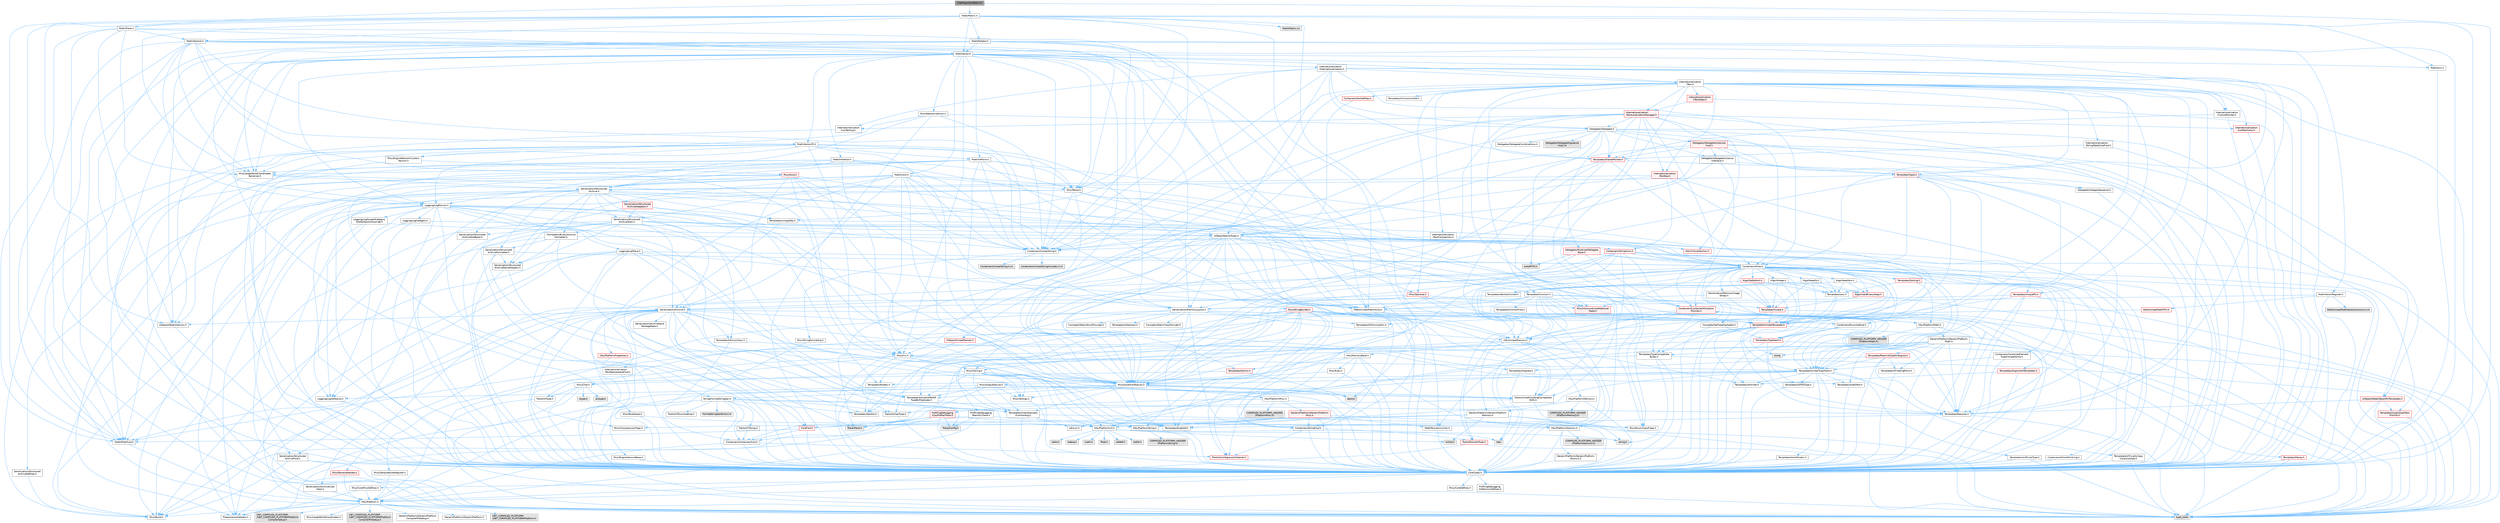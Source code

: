 digraph "ClipProjectionMatrix.h"
{
 // INTERACTIVE_SVG=YES
 // LATEX_PDF_SIZE
  bgcolor="transparent";
  edge [fontname=Helvetica,fontsize=10,labelfontname=Helvetica,labelfontsize=10];
  node [fontname=Helvetica,fontsize=10,shape=box,height=0.2,width=0.4];
  Node1 [id="Node000001",label="ClipProjectionMatrix.h",height=0.2,width=0.4,color="gray40", fillcolor="grey60", style="filled", fontcolor="black",tooltip=" "];
  Node1 -> Node2 [id="edge1_Node000001_Node000002",color="steelblue1",style="solid",tooltip=" "];
  Node2 [id="Node000002",label="CoreTypes.h",height=0.2,width=0.4,color="grey40", fillcolor="white", style="filled",URL="$dc/dec/CoreTypes_8h.html",tooltip=" "];
  Node2 -> Node3 [id="edge2_Node000002_Node000003",color="steelblue1",style="solid",tooltip=" "];
  Node3 [id="Node000003",label="HAL/Platform.h",height=0.2,width=0.4,color="grey40", fillcolor="white", style="filled",URL="$d9/dd0/Platform_8h.html",tooltip=" "];
  Node3 -> Node4 [id="edge3_Node000003_Node000004",color="steelblue1",style="solid",tooltip=" "];
  Node4 [id="Node000004",label="Misc/Build.h",height=0.2,width=0.4,color="grey40", fillcolor="white", style="filled",URL="$d3/dbb/Build_8h.html",tooltip=" "];
  Node3 -> Node5 [id="edge4_Node000003_Node000005",color="steelblue1",style="solid",tooltip=" "];
  Node5 [id="Node000005",label="Misc/LargeWorldCoordinates.h",height=0.2,width=0.4,color="grey40", fillcolor="white", style="filled",URL="$d2/dcb/LargeWorldCoordinates_8h.html",tooltip=" "];
  Node3 -> Node6 [id="edge5_Node000003_Node000006",color="steelblue1",style="solid",tooltip=" "];
  Node6 [id="Node000006",label="type_traits",height=0.2,width=0.4,color="grey60", fillcolor="#E0E0E0", style="filled",tooltip=" "];
  Node3 -> Node7 [id="edge6_Node000003_Node000007",color="steelblue1",style="solid",tooltip=" "];
  Node7 [id="Node000007",label="PreprocessorHelpers.h",height=0.2,width=0.4,color="grey40", fillcolor="white", style="filled",URL="$db/ddb/PreprocessorHelpers_8h.html",tooltip=" "];
  Node3 -> Node8 [id="edge7_Node000003_Node000008",color="steelblue1",style="solid",tooltip=" "];
  Node8 [id="Node000008",label="UBT_COMPILED_PLATFORM\l/UBT_COMPILED_PLATFORMPlatform\lCompilerPreSetup.h",height=0.2,width=0.4,color="grey60", fillcolor="#E0E0E0", style="filled",tooltip=" "];
  Node3 -> Node9 [id="edge8_Node000003_Node000009",color="steelblue1",style="solid",tooltip=" "];
  Node9 [id="Node000009",label="GenericPlatform/GenericPlatform\lCompilerPreSetup.h",height=0.2,width=0.4,color="grey40", fillcolor="white", style="filled",URL="$d9/dc8/GenericPlatformCompilerPreSetup_8h.html",tooltip=" "];
  Node3 -> Node10 [id="edge9_Node000003_Node000010",color="steelblue1",style="solid",tooltip=" "];
  Node10 [id="Node000010",label="GenericPlatform/GenericPlatform.h",height=0.2,width=0.4,color="grey40", fillcolor="white", style="filled",URL="$d6/d84/GenericPlatform_8h.html",tooltip=" "];
  Node3 -> Node11 [id="edge10_Node000003_Node000011",color="steelblue1",style="solid",tooltip=" "];
  Node11 [id="Node000011",label="UBT_COMPILED_PLATFORM\l/UBT_COMPILED_PLATFORMPlatform.h",height=0.2,width=0.4,color="grey60", fillcolor="#E0E0E0", style="filled",tooltip=" "];
  Node3 -> Node12 [id="edge11_Node000003_Node000012",color="steelblue1",style="solid",tooltip=" "];
  Node12 [id="Node000012",label="UBT_COMPILED_PLATFORM\l/UBT_COMPILED_PLATFORMPlatform\lCompilerSetup.h",height=0.2,width=0.4,color="grey60", fillcolor="#E0E0E0", style="filled",tooltip=" "];
  Node2 -> Node13 [id="edge12_Node000002_Node000013",color="steelblue1",style="solid",tooltip=" "];
  Node13 [id="Node000013",label="ProfilingDebugging\l/UMemoryDefines.h",height=0.2,width=0.4,color="grey40", fillcolor="white", style="filled",URL="$d2/da2/UMemoryDefines_8h.html",tooltip=" "];
  Node2 -> Node14 [id="edge13_Node000002_Node000014",color="steelblue1",style="solid",tooltip=" "];
  Node14 [id="Node000014",label="Misc/CoreMiscDefines.h",height=0.2,width=0.4,color="grey40", fillcolor="white", style="filled",URL="$da/d38/CoreMiscDefines_8h.html",tooltip=" "];
  Node14 -> Node3 [id="edge14_Node000014_Node000003",color="steelblue1",style="solid",tooltip=" "];
  Node14 -> Node7 [id="edge15_Node000014_Node000007",color="steelblue1",style="solid",tooltip=" "];
  Node2 -> Node15 [id="edge16_Node000002_Node000015",color="steelblue1",style="solid",tooltip=" "];
  Node15 [id="Node000015",label="Misc/CoreDefines.h",height=0.2,width=0.4,color="grey40", fillcolor="white", style="filled",URL="$d3/dd2/CoreDefines_8h.html",tooltip=" "];
  Node1 -> Node16 [id="edge17_Node000001_Node000016",color="steelblue1",style="solid",tooltip=" "];
  Node16 [id="Node000016",label="Math/Plane.h",height=0.2,width=0.4,color="grey40", fillcolor="white", style="filled",URL="$d8/d2f/Plane_8h.html",tooltip=" "];
  Node16 -> Node2 [id="edge18_Node000016_Node000002",color="steelblue1",style="solid",tooltip=" "];
  Node16 -> Node17 [id="edge19_Node000016_Node000017",color="steelblue1",style="solid",tooltip=" "];
  Node17 [id="Node000017",label="Math/MathFwd.h",height=0.2,width=0.4,color="grey40", fillcolor="white", style="filled",URL="$d2/d10/MathFwd_8h.html",tooltip=" "];
  Node17 -> Node3 [id="edge20_Node000017_Node000003",color="steelblue1",style="solid",tooltip=" "];
  Node16 -> Node18 [id="edge21_Node000016_Node000018",color="steelblue1",style="solid",tooltip=" "];
  Node18 [id="Node000018",label="Math/UnrealMathUtility.h",height=0.2,width=0.4,color="grey40", fillcolor="white", style="filled",URL="$db/db8/UnrealMathUtility_8h.html",tooltip=" "];
  Node18 -> Node2 [id="edge22_Node000018_Node000002",color="steelblue1",style="solid",tooltip=" "];
  Node18 -> Node19 [id="edge23_Node000018_Node000019",color="steelblue1",style="solid",tooltip=" "];
  Node19 [id="Node000019",label="Misc/AssertionMacros.h",height=0.2,width=0.4,color="grey40", fillcolor="white", style="filled",URL="$d0/dfa/AssertionMacros_8h.html",tooltip=" "];
  Node19 -> Node2 [id="edge24_Node000019_Node000002",color="steelblue1",style="solid",tooltip=" "];
  Node19 -> Node3 [id="edge25_Node000019_Node000003",color="steelblue1",style="solid",tooltip=" "];
  Node19 -> Node20 [id="edge26_Node000019_Node000020",color="steelblue1",style="solid",tooltip=" "];
  Node20 [id="Node000020",label="HAL/PlatformMisc.h",height=0.2,width=0.4,color="grey40", fillcolor="white", style="filled",URL="$d0/df5/PlatformMisc_8h.html",tooltip=" "];
  Node20 -> Node2 [id="edge27_Node000020_Node000002",color="steelblue1",style="solid",tooltip=" "];
  Node20 -> Node21 [id="edge28_Node000020_Node000021",color="steelblue1",style="solid",tooltip=" "];
  Node21 [id="Node000021",label="GenericPlatform/GenericPlatform\lMisc.h",height=0.2,width=0.4,color="red", fillcolor="#FFF0F0", style="filled",URL="$db/d9a/GenericPlatformMisc_8h.html",tooltip=" "];
  Node21 -> Node22 [id="edge29_Node000021_Node000022",color="steelblue1",style="solid",tooltip=" "];
  Node22 [id="Node000022",label="Containers/StringFwd.h",height=0.2,width=0.4,color="grey40", fillcolor="white", style="filled",URL="$df/d37/StringFwd_8h.html",tooltip=" "];
  Node22 -> Node2 [id="edge30_Node000022_Node000002",color="steelblue1",style="solid",tooltip=" "];
  Node22 -> Node23 [id="edge31_Node000022_Node000023",color="steelblue1",style="solid",tooltip=" "];
  Node23 [id="Node000023",label="Traits/ElementType.h",height=0.2,width=0.4,color="red", fillcolor="#FFF0F0", style="filled",URL="$d5/d4f/ElementType_8h.html",tooltip=" "];
  Node23 -> Node3 [id="edge32_Node000023_Node000003",color="steelblue1",style="solid",tooltip=" "];
  Node23 -> Node6 [id="edge33_Node000023_Node000006",color="steelblue1",style="solid",tooltip=" "];
  Node22 -> Node25 [id="edge34_Node000022_Node000025",color="steelblue1",style="solid",tooltip=" "];
  Node25 [id="Node000025",label="Traits/IsContiguousContainer.h",height=0.2,width=0.4,color="red", fillcolor="#FFF0F0", style="filled",URL="$d5/d3c/IsContiguousContainer_8h.html",tooltip=" "];
  Node25 -> Node2 [id="edge35_Node000025_Node000002",color="steelblue1",style="solid",tooltip=" "];
  Node21 -> Node27 [id="edge36_Node000021_Node000027",color="steelblue1",style="solid",tooltip=" "];
  Node27 [id="Node000027",label="CoreFwd.h",height=0.2,width=0.4,color="red", fillcolor="#FFF0F0", style="filled",URL="$d1/d1e/CoreFwd_8h.html",tooltip=" "];
  Node27 -> Node2 [id="edge37_Node000027_Node000002",color="steelblue1",style="solid",tooltip=" "];
  Node27 -> Node28 [id="edge38_Node000027_Node000028",color="steelblue1",style="solid",tooltip=" "];
  Node28 [id="Node000028",label="Containers/ContainersFwd.h",height=0.2,width=0.4,color="grey40", fillcolor="white", style="filled",URL="$d4/d0a/ContainersFwd_8h.html",tooltip=" "];
  Node28 -> Node3 [id="edge39_Node000028_Node000003",color="steelblue1",style="solid",tooltip=" "];
  Node28 -> Node2 [id="edge40_Node000028_Node000002",color="steelblue1",style="solid",tooltip=" "];
  Node28 -> Node25 [id="edge41_Node000028_Node000025",color="steelblue1",style="solid",tooltip=" "];
  Node27 -> Node17 [id="edge42_Node000027_Node000017",color="steelblue1",style="solid",tooltip=" "];
  Node21 -> Node2 [id="edge43_Node000021_Node000002",color="steelblue1",style="solid",tooltip=" "];
  Node21 -> Node31 [id="edge44_Node000021_Node000031",color="steelblue1",style="solid",tooltip=" "];
  Node31 [id="Node000031",label="HAL/PlatformCrt.h",height=0.2,width=0.4,color="grey40", fillcolor="white", style="filled",URL="$d8/d75/PlatformCrt_8h.html",tooltip=" "];
  Node31 -> Node32 [id="edge45_Node000031_Node000032",color="steelblue1",style="solid",tooltip=" "];
  Node32 [id="Node000032",label="new",height=0.2,width=0.4,color="grey60", fillcolor="#E0E0E0", style="filled",tooltip=" "];
  Node31 -> Node33 [id="edge46_Node000031_Node000033",color="steelblue1",style="solid",tooltip=" "];
  Node33 [id="Node000033",label="wchar.h",height=0.2,width=0.4,color="grey60", fillcolor="#E0E0E0", style="filled",tooltip=" "];
  Node31 -> Node34 [id="edge47_Node000031_Node000034",color="steelblue1",style="solid",tooltip=" "];
  Node34 [id="Node000034",label="stddef.h",height=0.2,width=0.4,color="grey60", fillcolor="#E0E0E0", style="filled",tooltip=" "];
  Node31 -> Node35 [id="edge48_Node000031_Node000035",color="steelblue1",style="solid",tooltip=" "];
  Node35 [id="Node000035",label="stdlib.h",height=0.2,width=0.4,color="grey60", fillcolor="#E0E0E0", style="filled",tooltip=" "];
  Node31 -> Node36 [id="edge49_Node000031_Node000036",color="steelblue1",style="solid",tooltip=" "];
  Node36 [id="Node000036",label="stdio.h",height=0.2,width=0.4,color="grey60", fillcolor="#E0E0E0", style="filled",tooltip=" "];
  Node31 -> Node37 [id="edge50_Node000031_Node000037",color="steelblue1",style="solid",tooltip=" "];
  Node37 [id="Node000037",label="stdarg.h",height=0.2,width=0.4,color="grey60", fillcolor="#E0E0E0", style="filled",tooltip=" "];
  Node31 -> Node38 [id="edge51_Node000031_Node000038",color="steelblue1",style="solid",tooltip=" "];
  Node38 [id="Node000038",label="math.h",height=0.2,width=0.4,color="grey60", fillcolor="#E0E0E0", style="filled",tooltip=" "];
  Node31 -> Node39 [id="edge52_Node000031_Node000039",color="steelblue1",style="solid",tooltip=" "];
  Node39 [id="Node000039",label="float.h",height=0.2,width=0.4,color="grey60", fillcolor="#E0E0E0", style="filled",tooltip=" "];
  Node31 -> Node40 [id="edge53_Node000031_Node000040",color="steelblue1",style="solid",tooltip=" "];
  Node40 [id="Node000040",label="string.h",height=0.2,width=0.4,color="grey60", fillcolor="#E0E0E0", style="filled",tooltip=" "];
  Node21 -> Node41 [id="edge54_Node000021_Node000041",color="steelblue1",style="solid",tooltip=" "];
  Node41 [id="Node000041",label="Math/NumericLimits.h",height=0.2,width=0.4,color="grey40", fillcolor="white", style="filled",URL="$df/d1b/NumericLimits_8h.html",tooltip=" "];
  Node41 -> Node2 [id="edge55_Node000041_Node000002",color="steelblue1",style="solid",tooltip=" "];
  Node21 -> Node42 [id="edge56_Node000021_Node000042",color="steelblue1",style="solid",tooltip=" "];
  Node42 [id="Node000042",label="Misc/CompressionFlags.h",height=0.2,width=0.4,color="grey40", fillcolor="white", style="filled",URL="$d9/d76/CompressionFlags_8h.html",tooltip=" "];
  Node21 -> Node43 [id="edge57_Node000021_Node000043",color="steelblue1",style="solid",tooltip=" "];
  Node43 [id="Node000043",label="Misc/EnumClassFlags.h",height=0.2,width=0.4,color="grey40", fillcolor="white", style="filled",URL="$d8/de7/EnumClassFlags_8h.html",tooltip=" "];
  Node20 -> Node46 [id="edge58_Node000020_Node000046",color="steelblue1",style="solid",tooltip=" "];
  Node46 [id="Node000046",label="COMPILED_PLATFORM_HEADER\l(PlatformMisc.h)",height=0.2,width=0.4,color="grey60", fillcolor="#E0E0E0", style="filled",tooltip=" "];
  Node20 -> Node47 [id="edge59_Node000020_Node000047",color="steelblue1",style="solid",tooltip=" "];
  Node47 [id="Node000047",label="ProfilingDebugging\l/CpuProfilerTrace.h",height=0.2,width=0.4,color="red", fillcolor="#FFF0F0", style="filled",URL="$da/dcb/CpuProfilerTrace_8h.html",tooltip=" "];
  Node47 -> Node2 [id="edge60_Node000047_Node000002",color="steelblue1",style="solid",tooltip=" "];
  Node47 -> Node28 [id="edge61_Node000047_Node000028",color="steelblue1",style="solid",tooltip=" "];
  Node47 -> Node48 [id="edge62_Node000047_Node000048",color="steelblue1",style="solid",tooltip=" "];
  Node48 [id="Node000048",label="HAL/PlatformAtomics.h",height=0.2,width=0.4,color="grey40", fillcolor="white", style="filled",URL="$d3/d36/PlatformAtomics_8h.html",tooltip=" "];
  Node48 -> Node2 [id="edge63_Node000048_Node000002",color="steelblue1",style="solid",tooltip=" "];
  Node48 -> Node49 [id="edge64_Node000048_Node000049",color="steelblue1",style="solid",tooltip=" "];
  Node49 [id="Node000049",label="GenericPlatform/GenericPlatform\lAtomics.h",height=0.2,width=0.4,color="grey40", fillcolor="white", style="filled",URL="$da/d72/GenericPlatformAtomics_8h.html",tooltip=" "];
  Node49 -> Node2 [id="edge65_Node000049_Node000002",color="steelblue1",style="solid",tooltip=" "];
  Node48 -> Node50 [id="edge66_Node000048_Node000050",color="steelblue1",style="solid",tooltip=" "];
  Node50 [id="Node000050",label="COMPILED_PLATFORM_HEADER\l(PlatformAtomics.h)",height=0.2,width=0.4,color="grey60", fillcolor="#E0E0E0", style="filled",tooltip=" "];
  Node47 -> Node7 [id="edge67_Node000047_Node000007",color="steelblue1",style="solid",tooltip=" "];
  Node47 -> Node4 [id="edge68_Node000047_Node000004",color="steelblue1",style="solid",tooltip=" "];
  Node47 -> Node51 [id="edge69_Node000047_Node000051",color="steelblue1",style="solid",tooltip=" "];
  Node51 [id="Node000051",label="Trace/Config.h",height=0.2,width=0.4,color="grey60", fillcolor="#E0E0E0", style="filled",tooltip=" "];
  Node47 -> Node54 [id="edge70_Node000047_Node000054",color="steelblue1",style="solid",tooltip=" "];
  Node54 [id="Node000054",label="Trace/Trace.h",height=0.2,width=0.4,color="grey60", fillcolor="#E0E0E0", style="filled",tooltip=" "];
  Node19 -> Node7 [id="edge71_Node000019_Node000007",color="steelblue1",style="solid",tooltip=" "];
  Node19 -> Node55 [id="edge72_Node000019_Node000055",color="steelblue1",style="solid",tooltip=" "];
  Node55 [id="Node000055",label="Templates/EnableIf.h",height=0.2,width=0.4,color="grey40", fillcolor="white", style="filled",URL="$d7/d60/EnableIf_8h.html",tooltip=" "];
  Node55 -> Node2 [id="edge73_Node000055_Node000002",color="steelblue1",style="solid",tooltip=" "];
  Node19 -> Node56 [id="edge74_Node000019_Node000056",color="steelblue1",style="solid",tooltip=" "];
  Node56 [id="Node000056",label="Templates/IsArrayOrRefOf\lTypeByPredicate.h",height=0.2,width=0.4,color="grey40", fillcolor="white", style="filled",URL="$d6/da1/IsArrayOrRefOfTypeByPredicate_8h.html",tooltip=" "];
  Node56 -> Node2 [id="edge75_Node000056_Node000002",color="steelblue1",style="solid",tooltip=" "];
  Node19 -> Node57 [id="edge76_Node000019_Node000057",color="steelblue1",style="solid",tooltip=" "];
  Node57 [id="Node000057",label="Templates/IsValidVariadic\lFunctionArg.h",height=0.2,width=0.4,color="grey40", fillcolor="white", style="filled",URL="$d0/dc8/IsValidVariadicFunctionArg_8h.html",tooltip=" "];
  Node57 -> Node2 [id="edge77_Node000057_Node000002",color="steelblue1",style="solid",tooltip=" "];
  Node57 -> Node58 [id="edge78_Node000057_Node000058",color="steelblue1",style="solid",tooltip=" "];
  Node58 [id="Node000058",label="IsEnum.h",height=0.2,width=0.4,color="grey40", fillcolor="white", style="filled",URL="$d4/de5/IsEnum_8h.html",tooltip=" "];
  Node57 -> Node6 [id="edge79_Node000057_Node000006",color="steelblue1",style="solid",tooltip=" "];
  Node19 -> Node59 [id="edge80_Node000019_Node000059",color="steelblue1",style="solid",tooltip=" "];
  Node59 [id="Node000059",label="Traits/IsCharEncodingCompatible\lWith.h",height=0.2,width=0.4,color="grey40", fillcolor="white", style="filled",URL="$df/dd1/IsCharEncodingCompatibleWith_8h.html",tooltip=" "];
  Node59 -> Node6 [id="edge81_Node000059_Node000006",color="steelblue1",style="solid",tooltip=" "];
  Node59 -> Node60 [id="edge82_Node000059_Node000060",color="steelblue1",style="solid",tooltip=" "];
  Node60 [id="Node000060",label="Traits/IsCharType.h",height=0.2,width=0.4,color="grey40", fillcolor="white", style="filled",URL="$db/d51/IsCharType_8h.html",tooltip=" "];
  Node60 -> Node2 [id="edge83_Node000060_Node000002",color="steelblue1",style="solid",tooltip=" "];
  Node19 -> Node61 [id="edge84_Node000019_Node000061",color="steelblue1",style="solid",tooltip=" "];
  Node61 [id="Node000061",label="Misc/VarArgs.h",height=0.2,width=0.4,color="grey40", fillcolor="white", style="filled",URL="$d5/d6f/VarArgs_8h.html",tooltip=" "];
  Node61 -> Node2 [id="edge85_Node000061_Node000002",color="steelblue1",style="solid",tooltip=" "];
  Node19 -> Node62 [id="edge86_Node000019_Node000062",color="steelblue1",style="solid",tooltip=" "];
  Node62 [id="Node000062",label="String/FormatStringSan.h",height=0.2,width=0.4,color="grey40", fillcolor="white", style="filled",URL="$d3/d8b/FormatStringSan_8h.html",tooltip=" "];
  Node62 -> Node6 [id="edge87_Node000062_Node000006",color="steelblue1",style="solid",tooltip=" "];
  Node62 -> Node2 [id="edge88_Node000062_Node000002",color="steelblue1",style="solid",tooltip=" "];
  Node62 -> Node63 [id="edge89_Node000062_Node000063",color="steelblue1",style="solid",tooltip=" "];
  Node63 [id="Node000063",label="Templates/Requires.h",height=0.2,width=0.4,color="grey40", fillcolor="white", style="filled",URL="$dc/d96/Requires_8h.html",tooltip=" "];
  Node63 -> Node55 [id="edge90_Node000063_Node000055",color="steelblue1",style="solid",tooltip=" "];
  Node63 -> Node6 [id="edge91_Node000063_Node000006",color="steelblue1",style="solid",tooltip=" "];
  Node62 -> Node64 [id="edge92_Node000062_Node000064",color="steelblue1",style="solid",tooltip=" "];
  Node64 [id="Node000064",label="Templates/Identity.h",height=0.2,width=0.4,color="grey40", fillcolor="white", style="filled",URL="$d0/dd5/Identity_8h.html",tooltip=" "];
  Node62 -> Node57 [id="edge93_Node000062_Node000057",color="steelblue1",style="solid",tooltip=" "];
  Node62 -> Node60 [id="edge94_Node000062_Node000060",color="steelblue1",style="solid",tooltip=" "];
  Node62 -> Node65 [id="edge95_Node000062_Node000065",color="steelblue1",style="solid",tooltip=" "];
  Node65 [id="Node000065",label="Traits/IsTEnumAsByte.h",height=0.2,width=0.4,color="grey40", fillcolor="white", style="filled",URL="$d1/de6/IsTEnumAsByte_8h.html",tooltip=" "];
  Node62 -> Node66 [id="edge96_Node000062_Node000066",color="steelblue1",style="solid",tooltip=" "];
  Node66 [id="Node000066",label="Traits/IsTString.h",height=0.2,width=0.4,color="grey40", fillcolor="white", style="filled",URL="$d0/df8/IsTString_8h.html",tooltip=" "];
  Node66 -> Node28 [id="edge97_Node000066_Node000028",color="steelblue1",style="solid",tooltip=" "];
  Node62 -> Node28 [id="edge98_Node000062_Node000028",color="steelblue1",style="solid",tooltip=" "];
  Node62 -> Node67 [id="edge99_Node000062_Node000067",color="steelblue1",style="solid",tooltip=" "];
  Node67 [id="Node000067",label="FormatStringSanErrors.inl",height=0.2,width=0.4,color="grey60", fillcolor="#E0E0E0", style="filled",tooltip=" "];
  Node19 -> Node68 [id="edge100_Node000019_Node000068",color="steelblue1",style="solid",tooltip=" "];
  Node68 [id="Node000068",label="atomic",height=0.2,width=0.4,color="grey60", fillcolor="#E0E0E0", style="filled",tooltip=" "];
  Node18 -> Node69 [id="edge101_Node000018_Node000069",color="steelblue1",style="solid",tooltip=" "];
  Node69 [id="Node000069",label="HAL/PlatformMath.h",height=0.2,width=0.4,color="grey40", fillcolor="white", style="filled",URL="$dc/d53/PlatformMath_8h.html",tooltip=" "];
  Node69 -> Node2 [id="edge102_Node000069_Node000002",color="steelblue1",style="solid",tooltip=" "];
  Node69 -> Node70 [id="edge103_Node000069_Node000070",color="steelblue1",style="solid",tooltip=" "];
  Node70 [id="Node000070",label="GenericPlatform/GenericPlatform\lMath.h",height=0.2,width=0.4,color="grey40", fillcolor="white", style="filled",URL="$d5/d79/GenericPlatformMath_8h.html",tooltip=" "];
  Node70 -> Node2 [id="edge104_Node000070_Node000002",color="steelblue1",style="solid",tooltip=" "];
  Node70 -> Node28 [id="edge105_Node000070_Node000028",color="steelblue1",style="solid",tooltip=" "];
  Node70 -> Node31 [id="edge106_Node000070_Node000031",color="steelblue1",style="solid",tooltip=" "];
  Node70 -> Node71 [id="edge107_Node000070_Node000071",color="steelblue1",style="solid",tooltip=" "];
  Node71 [id="Node000071",label="Templates/AndOrNot.h",height=0.2,width=0.4,color="grey40", fillcolor="white", style="filled",URL="$db/d0a/AndOrNot_8h.html",tooltip=" "];
  Node71 -> Node2 [id="edge108_Node000071_Node000002",color="steelblue1",style="solid",tooltip=" "];
  Node70 -> Node72 [id="edge109_Node000070_Node000072",color="steelblue1",style="solid",tooltip=" "];
  Node72 [id="Node000072",label="Templates/Decay.h",height=0.2,width=0.4,color="red", fillcolor="#FFF0F0", style="filled",URL="$dd/d0f/Decay_8h.html",tooltip=" "];
  Node72 -> Node2 [id="edge110_Node000072_Node000002",color="steelblue1",style="solid",tooltip=" "];
  Node72 -> Node6 [id="edge111_Node000072_Node000006",color="steelblue1",style="solid",tooltip=" "];
  Node70 -> Node74 [id="edge112_Node000070_Node000074",color="steelblue1",style="solid",tooltip=" "];
  Node74 [id="Node000074",label="Templates/IsFloatingPoint.h",height=0.2,width=0.4,color="grey40", fillcolor="white", style="filled",URL="$d3/d11/IsFloatingPoint_8h.html",tooltip=" "];
  Node74 -> Node2 [id="edge113_Node000074_Node000002",color="steelblue1",style="solid",tooltip=" "];
  Node70 -> Node75 [id="edge114_Node000070_Node000075",color="steelblue1",style="solid",tooltip=" "];
  Node75 [id="Node000075",label="Templates/UnrealTypeTraits.h",height=0.2,width=0.4,color="grey40", fillcolor="white", style="filled",URL="$d2/d2d/UnrealTypeTraits_8h.html",tooltip=" "];
  Node75 -> Node2 [id="edge115_Node000075_Node000002",color="steelblue1",style="solid",tooltip=" "];
  Node75 -> Node76 [id="edge116_Node000075_Node000076",color="steelblue1",style="solid",tooltip=" "];
  Node76 [id="Node000076",label="Templates/IsPointer.h",height=0.2,width=0.4,color="grey40", fillcolor="white", style="filled",URL="$d7/d05/IsPointer_8h.html",tooltip=" "];
  Node76 -> Node2 [id="edge117_Node000076_Node000002",color="steelblue1",style="solid",tooltip=" "];
  Node75 -> Node19 [id="edge118_Node000075_Node000019",color="steelblue1",style="solid",tooltip=" "];
  Node75 -> Node71 [id="edge119_Node000075_Node000071",color="steelblue1",style="solid",tooltip=" "];
  Node75 -> Node55 [id="edge120_Node000075_Node000055",color="steelblue1",style="solid",tooltip=" "];
  Node75 -> Node77 [id="edge121_Node000075_Node000077",color="steelblue1",style="solid",tooltip=" "];
  Node77 [id="Node000077",label="Templates/IsArithmetic.h",height=0.2,width=0.4,color="grey40", fillcolor="white", style="filled",URL="$d2/d5d/IsArithmetic_8h.html",tooltip=" "];
  Node77 -> Node2 [id="edge122_Node000077_Node000002",color="steelblue1",style="solid",tooltip=" "];
  Node75 -> Node58 [id="edge123_Node000075_Node000058",color="steelblue1",style="solid",tooltip=" "];
  Node75 -> Node78 [id="edge124_Node000075_Node000078",color="steelblue1",style="solid",tooltip=" "];
  Node78 [id="Node000078",label="Templates/Models.h",height=0.2,width=0.4,color="grey40", fillcolor="white", style="filled",URL="$d3/d0c/Models_8h.html",tooltip=" "];
  Node78 -> Node64 [id="edge125_Node000078_Node000064",color="steelblue1",style="solid",tooltip=" "];
  Node75 -> Node79 [id="edge126_Node000075_Node000079",color="steelblue1",style="solid",tooltip=" "];
  Node79 [id="Node000079",label="Templates/IsPODType.h",height=0.2,width=0.4,color="grey40", fillcolor="white", style="filled",URL="$d7/db1/IsPODType_8h.html",tooltip=" "];
  Node79 -> Node2 [id="edge127_Node000079_Node000002",color="steelblue1",style="solid",tooltip=" "];
  Node75 -> Node80 [id="edge128_Node000075_Node000080",color="steelblue1",style="solid",tooltip=" "];
  Node80 [id="Node000080",label="Templates/IsUECoreType.h",height=0.2,width=0.4,color="grey40", fillcolor="white", style="filled",URL="$d1/db8/IsUECoreType_8h.html",tooltip=" "];
  Node80 -> Node2 [id="edge129_Node000080_Node000002",color="steelblue1",style="solid",tooltip=" "];
  Node80 -> Node6 [id="edge130_Node000080_Node000006",color="steelblue1",style="solid",tooltip=" "];
  Node75 -> Node81 [id="edge131_Node000075_Node000081",color="steelblue1",style="solid",tooltip=" "];
  Node81 [id="Node000081",label="Templates/IsTriviallyCopy\lConstructible.h",height=0.2,width=0.4,color="grey40", fillcolor="white", style="filled",URL="$d3/d78/IsTriviallyCopyConstructible_8h.html",tooltip=" "];
  Node81 -> Node2 [id="edge132_Node000081_Node000002",color="steelblue1",style="solid",tooltip=" "];
  Node81 -> Node6 [id="edge133_Node000081_Node000006",color="steelblue1",style="solid",tooltip=" "];
  Node70 -> Node63 [id="edge134_Node000070_Node000063",color="steelblue1",style="solid",tooltip=" "];
  Node70 -> Node82 [id="edge135_Node000070_Node000082",color="steelblue1",style="solid",tooltip=" "];
  Node82 [id="Node000082",label="Templates/ResolveTypeAmbiguity.h",height=0.2,width=0.4,color="red", fillcolor="#FFF0F0", style="filled",URL="$df/d1f/ResolveTypeAmbiguity_8h.html",tooltip=" "];
  Node82 -> Node2 [id="edge136_Node000082_Node000002",color="steelblue1",style="solid",tooltip=" "];
  Node82 -> Node74 [id="edge137_Node000082_Node000074",color="steelblue1",style="solid",tooltip=" "];
  Node82 -> Node75 [id="edge138_Node000082_Node000075",color="steelblue1",style="solid",tooltip=" "];
  Node82 -> Node83 [id="edge139_Node000082_Node000083",color="steelblue1",style="solid",tooltip=" "];
  Node83 [id="Node000083",label="Templates/IsSigned.h",height=0.2,width=0.4,color="grey40", fillcolor="white", style="filled",URL="$d8/dd8/IsSigned_8h.html",tooltip=" "];
  Node83 -> Node2 [id="edge140_Node000083_Node000002",color="steelblue1",style="solid",tooltip=" "];
  Node82 -> Node63 [id="edge141_Node000082_Node000063",color="steelblue1",style="solid",tooltip=" "];
  Node70 -> Node85 [id="edge142_Node000070_Node000085",color="steelblue1",style="solid",tooltip=" "];
  Node85 [id="Node000085",label="Templates/TypeCompatible\lBytes.h",height=0.2,width=0.4,color="grey40", fillcolor="white", style="filled",URL="$df/d0a/TypeCompatibleBytes_8h.html",tooltip=" "];
  Node85 -> Node2 [id="edge143_Node000085_Node000002",color="steelblue1",style="solid",tooltip=" "];
  Node85 -> Node40 [id="edge144_Node000085_Node000040",color="steelblue1",style="solid",tooltip=" "];
  Node85 -> Node32 [id="edge145_Node000085_Node000032",color="steelblue1",style="solid",tooltip=" "];
  Node85 -> Node6 [id="edge146_Node000085_Node000006",color="steelblue1",style="solid",tooltip=" "];
  Node70 -> Node86 [id="edge147_Node000070_Node000086",color="steelblue1",style="solid",tooltip=" "];
  Node86 [id="Node000086",label="limits",height=0.2,width=0.4,color="grey60", fillcolor="#E0E0E0", style="filled",tooltip=" "];
  Node70 -> Node6 [id="edge148_Node000070_Node000006",color="steelblue1",style="solid",tooltip=" "];
  Node69 -> Node87 [id="edge149_Node000069_Node000087",color="steelblue1",style="solid",tooltip=" "];
  Node87 [id="Node000087",label="COMPILED_PLATFORM_HEADER\l(PlatformMath.h)",height=0.2,width=0.4,color="grey60", fillcolor="#E0E0E0", style="filled",tooltip=" "];
  Node18 -> Node17 [id="edge150_Node000018_Node000017",color="steelblue1",style="solid",tooltip=" "];
  Node18 -> Node64 [id="edge151_Node000018_Node000064",color="steelblue1",style="solid",tooltip=" "];
  Node18 -> Node63 [id="edge152_Node000018_Node000063",color="steelblue1",style="solid",tooltip=" "];
  Node16 -> Node88 [id="edge153_Node000016_Node000088",color="steelblue1",style="solid",tooltip=" "];
  Node88 [id="Node000088",label="Math/Vector.h",height=0.2,width=0.4,color="grey40", fillcolor="white", style="filled",URL="$d6/dbe/Vector_8h.html",tooltip=" "];
  Node88 -> Node2 [id="edge154_Node000088_Node000002",color="steelblue1",style="solid",tooltip=" "];
  Node88 -> Node19 [id="edge155_Node000088_Node000019",color="steelblue1",style="solid",tooltip=" "];
  Node88 -> Node17 [id="edge156_Node000088_Node000017",color="steelblue1",style="solid",tooltip=" "];
  Node88 -> Node41 [id="edge157_Node000088_Node000041",color="steelblue1",style="solid",tooltip=" "];
  Node88 -> Node89 [id="edge158_Node000088_Node000089",color="steelblue1",style="solid",tooltip=" "];
  Node89 [id="Node000089",label="Misc/Crc.h",height=0.2,width=0.4,color="grey40", fillcolor="white", style="filled",URL="$d4/dd2/Crc_8h.html",tooltip=" "];
  Node89 -> Node2 [id="edge159_Node000089_Node000002",color="steelblue1",style="solid",tooltip=" "];
  Node89 -> Node90 [id="edge160_Node000089_Node000090",color="steelblue1",style="solid",tooltip=" "];
  Node90 [id="Node000090",label="HAL/PlatformString.h",height=0.2,width=0.4,color="grey40", fillcolor="white", style="filled",URL="$db/db5/PlatformString_8h.html",tooltip=" "];
  Node90 -> Node2 [id="edge161_Node000090_Node000002",color="steelblue1",style="solid",tooltip=" "];
  Node90 -> Node91 [id="edge162_Node000090_Node000091",color="steelblue1",style="solid",tooltip=" "];
  Node91 [id="Node000091",label="COMPILED_PLATFORM_HEADER\l(PlatformString.h)",height=0.2,width=0.4,color="grey60", fillcolor="#E0E0E0", style="filled",tooltip=" "];
  Node89 -> Node19 [id="edge163_Node000089_Node000019",color="steelblue1",style="solid",tooltip=" "];
  Node89 -> Node92 [id="edge164_Node000089_Node000092",color="steelblue1",style="solid",tooltip=" "];
  Node92 [id="Node000092",label="Misc/CString.h",height=0.2,width=0.4,color="grey40", fillcolor="white", style="filled",URL="$d2/d49/CString_8h.html",tooltip=" "];
  Node92 -> Node2 [id="edge165_Node000092_Node000002",color="steelblue1",style="solid",tooltip=" "];
  Node92 -> Node31 [id="edge166_Node000092_Node000031",color="steelblue1",style="solid",tooltip=" "];
  Node92 -> Node90 [id="edge167_Node000092_Node000090",color="steelblue1",style="solid",tooltip=" "];
  Node92 -> Node19 [id="edge168_Node000092_Node000019",color="steelblue1",style="solid",tooltip=" "];
  Node92 -> Node93 [id="edge169_Node000092_Node000093",color="steelblue1",style="solid",tooltip=" "];
  Node93 [id="Node000093",label="Misc/Char.h",height=0.2,width=0.4,color="grey40", fillcolor="white", style="filled",URL="$d0/d58/Char_8h.html",tooltip=" "];
  Node93 -> Node2 [id="edge170_Node000093_Node000002",color="steelblue1",style="solid",tooltip=" "];
  Node93 -> Node94 [id="edge171_Node000093_Node000094",color="steelblue1",style="solid",tooltip=" "];
  Node94 [id="Node000094",label="Traits/IntType.h",height=0.2,width=0.4,color="grey40", fillcolor="white", style="filled",URL="$d7/deb/IntType_8h.html",tooltip=" "];
  Node94 -> Node3 [id="edge172_Node000094_Node000003",color="steelblue1",style="solid",tooltip=" "];
  Node93 -> Node95 [id="edge173_Node000093_Node000095",color="steelblue1",style="solid",tooltip=" "];
  Node95 [id="Node000095",label="ctype.h",height=0.2,width=0.4,color="grey60", fillcolor="#E0E0E0", style="filled",tooltip=" "];
  Node93 -> Node96 [id="edge174_Node000093_Node000096",color="steelblue1",style="solid",tooltip=" "];
  Node96 [id="Node000096",label="wctype.h",height=0.2,width=0.4,color="grey60", fillcolor="#E0E0E0", style="filled",tooltip=" "];
  Node93 -> Node6 [id="edge175_Node000093_Node000006",color="steelblue1",style="solid",tooltip=" "];
  Node92 -> Node61 [id="edge176_Node000092_Node000061",color="steelblue1",style="solid",tooltip=" "];
  Node92 -> Node56 [id="edge177_Node000092_Node000056",color="steelblue1",style="solid",tooltip=" "];
  Node92 -> Node57 [id="edge178_Node000092_Node000057",color="steelblue1",style="solid",tooltip=" "];
  Node92 -> Node59 [id="edge179_Node000092_Node000059",color="steelblue1",style="solid",tooltip=" "];
  Node89 -> Node93 [id="edge180_Node000089_Node000093",color="steelblue1",style="solid",tooltip=" "];
  Node89 -> Node75 [id="edge181_Node000089_Node000075",color="steelblue1",style="solid",tooltip=" "];
  Node89 -> Node60 [id="edge182_Node000089_Node000060",color="steelblue1",style="solid",tooltip=" "];
  Node88 -> Node18 [id="edge183_Node000088_Node000018",color="steelblue1",style="solid",tooltip=" "];
  Node88 -> Node97 [id="edge184_Node000088_Node000097",color="steelblue1",style="solid",tooltip=" "];
  Node97 [id="Node000097",label="Containers/UnrealString.h",height=0.2,width=0.4,color="grey40", fillcolor="white", style="filled",URL="$d5/dba/UnrealString_8h.html",tooltip=" "];
  Node97 -> Node98 [id="edge185_Node000097_Node000098",color="steelblue1",style="solid",tooltip=" "];
  Node98 [id="Node000098",label="Containers/UnrealStringIncludes.h.inl",height=0.2,width=0.4,color="grey60", fillcolor="#E0E0E0", style="filled",tooltip=" "];
  Node97 -> Node99 [id="edge186_Node000097_Node000099",color="steelblue1",style="solid",tooltip=" "];
  Node99 [id="Node000099",label="Containers/UnrealString.h.inl",height=0.2,width=0.4,color="grey60", fillcolor="#E0E0E0", style="filled",tooltip=" "];
  Node97 -> Node100 [id="edge187_Node000097_Node000100",color="steelblue1",style="solid",tooltip=" "];
  Node100 [id="Node000100",label="Misc/StringFormatArg.h",height=0.2,width=0.4,color="grey40", fillcolor="white", style="filled",URL="$d2/d16/StringFormatArg_8h.html",tooltip=" "];
  Node100 -> Node28 [id="edge188_Node000100_Node000028",color="steelblue1",style="solid",tooltip=" "];
  Node88 -> Node101 [id="edge189_Node000088_Node000101",color="steelblue1",style="solid",tooltip=" "];
  Node101 [id="Node000101",label="Misc/Parse.h",height=0.2,width=0.4,color="grey40", fillcolor="white", style="filled",URL="$dc/d71/Parse_8h.html",tooltip=" "];
  Node101 -> Node22 [id="edge190_Node000101_Node000022",color="steelblue1",style="solid",tooltip=" "];
  Node101 -> Node97 [id="edge191_Node000101_Node000097",color="steelblue1",style="solid",tooltip=" "];
  Node101 -> Node2 [id="edge192_Node000101_Node000002",color="steelblue1",style="solid",tooltip=" "];
  Node101 -> Node31 [id="edge193_Node000101_Node000031",color="steelblue1",style="solid",tooltip=" "];
  Node101 -> Node4 [id="edge194_Node000101_Node000004",color="steelblue1",style="solid",tooltip=" "];
  Node101 -> Node43 [id="edge195_Node000101_Node000043",color="steelblue1",style="solid",tooltip=" "];
  Node101 -> Node102 [id="edge196_Node000101_Node000102",color="steelblue1",style="solid",tooltip=" "];
  Node102 [id="Node000102",label="Templates/Function.h",height=0.2,width=0.4,color="grey40", fillcolor="white", style="filled",URL="$df/df5/Function_8h.html",tooltip=" "];
  Node102 -> Node2 [id="edge197_Node000102_Node000002",color="steelblue1",style="solid",tooltip=" "];
  Node102 -> Node19 [id="edge198_Node000102_Node000019",color="steelblue1",style="solid",tooltip=" "];
  Node102 -> Node103 [id="edge199_Node000102_Node000103",color="steelblue1",style="solid",tooltip=" "];
  Node103 [id="Node000103",label="Misc/IntrusiveUnsetOptional\lState.h",height=0.2,width=0.4,color="red", fillcolor="#FFF0F0", style="filled",URL="$d2/d0a/IntrusiveUnsetOptionalState_8h.html",tooltip=" "];
  Node102 -> Node105 [id="edge200_Node000102_Node000105",color="steelblue1",style="solid",tooltip=" "];
  Node105 [id="Node000105",label="HAL/UnrealMemory.h",height=0.2,width=0.4,color="grey40", fillcolor="white", style="filled",URL="$d9/d96/UnrealMemory_8h.html",tooltip=" "];
  Node105 -> Node2 [id="edge201_Node000105_Node000002",color="steelblue1",style="solid",tooltip=" "];
  Node105 -> Node106 [id="edge202_Node000105_Node000106",color="steelblue1",style="solid",tooltip=" "];
  Node106 [id="Node000106",label="GenericPlatform/GenericPlatform\lMemory.h",height=0.2,width=0.4,color="grey40", fillcolor="white", style="filled",URL="$dd/d22/GenericPlatformMemory_8h.html",tooltip=" "];
  Node106 -> Node27 [id="edge203_Node000106_Node000027",color="steelblue1",style="solid",tooltip=" "];
  Node106 -> Node2 [id="edge204_Node000106_Node000002",color="steelblue1",style="solid",tooltip=" "];
  Node106 -> Node90 [id="edge205_Node000106_Node000090",color="steelblue1",style="solid",tooltip=" "];
  Node106 -> Node40 [id="edge206_Node000106_Node000040",color="steelblue1",style="solid",tooltip=" "];
  Node106 -> Node33 [id="edge207_Node000106_Node000033",color="steelblue1",style="solid",tooltip=" "];
  Node105 -> Node107 [id="edge208_Node000105_Node000107",color="steelblue1",style="solid",tooltip=" "];
  Node107 [id="Node000107",label="HAL/MemoryBase.h",height=0.2,width=0.4,color="grey40", fillcolor="white", style="filled",URL="$d6/d9f/MemoryBase_8h.html",tooltip=" "];
  Node107 -> Node2 [id="edge209_Node000107_Node000002",color="steelblue1",style="solid",tooltip=" "];
  Node107 -> Node48 [id="edge210_Node000107_Node000048",color="steelblue1",style="solid",tooltip=" "];
  Node107 -> Node31 [id="edge211_Node000107_Node000031",color="steelblue1",style="solid",tooltip=" "];
  Node107 -> Node108 [id="edge212_Node000107_Node000108",color="steelblue1",style="solid",tooltip=" "];
  Node108 [id="Node000108",label="Misc/Exec.h",height=0.2,width=0.4,color="grey40", fillcolor="white", style="filled",URL="$de/ddb/Exec_8h.html",tooltip=" "];
  Node108 -> Node2 [id="edge213_Node000108_Node000002",color="steelblue1",style="solid",tooltip=" "];
  Node108 -> Node19 [id="edge214_Node000108_Node000019",color="steelblue1",style="solid",tooltip=" "];
  Node107 -> Node109 [id="edge215_Node000107_Node000109",color="steelblue1",style="solid",tooltip=" "];
  Node109 [id="Node000109",label="Misc/OutputDevice.h",height=0.2,width=0.4,color="grey40", fillcolor="white", style="filled",URL="$d7/d32/OutputDevice_8h.html",tooltip=" "];
  Node109 -> Node27 [id="edge216_Node000109_Node000027",color="steelblue1",style="solid",tooltip=" "];
  Node109 -> Node2 [id="edge217_Node000109_Node000002",color="steelblue1",style="solid",tooltip=" "];
  Node109 -> Node110 [id="edge218_Node000109_Node000110",color="steelblue1",style="solid",tooltip=" "];
  Node110 [id="Node000110",label="Logging/LogVerbosity.h",height=0.2,width=0.4,color="grey40", fillcolor="white", style="filled",URL="$d2/d8f/LogVerbosity_8h.html",tooltip=" "];
  Node110 -> Node2 [id="edge219_Node000110_Node000002",color="steelblue1",style="solid",tooltip=" "];
  Node109 -> Node61 [id="edge220_Node000109_Node000061",color="steelblue1",style="solid",tooltip=" "];
  Node109 -> Node56 [id="edge221_Node000109_Node000056",color="steelblue1",style="solid",tooltip=" "];
  Node109 -> Node57 [id="edge222_Node000109_Node000057",color="steelblue1",style="solid",tooltip=" "];
  Node109 -> Node59 [id="edge223_Node000109_Node000059",color="steelblue1",style="solid",tooltip=" "];
  Node107 -> Node111 [id="edge224_Node000107_Node000111",color="steelblue1",style="solid",tooltip=" "];
  Node111 [id="Node000111",label="Templates/Atomic.h",height=0.2,width=0.4,color="red", fillcolor="#FFF0F0", style="filled",URL="$d3/d91/Atomic_8h.html",tooltip=" "];
  Node111 -> Node94 [id="edge225_Node000111_Node000094",color="steelblue1",style="solid",tooltip=" "];
  Node111 -> Node68 [id="edge226_Node000111_Node000068",color="steelblue1",style="solid",tooltip=" "];
  Node105 -> Node116 [id="edge227_Node000105_Node000116",color="steelblue1",style="solid",tooltip=" "];
  Node116 [id="Node000116",label="HAL/PlatformMemory.h",height=0.2,width=0.4,color="grey40", fillcolor="white", style="filled",URL="$de/d68/PlatformMemory_8h.html",tooltip=" "];
  Node116 -> Node2 [id="edge228_Node000116_Node000002",color="steelblue1",style="solid",tooltip=" "];
  Node116 -> Node106 [id="edge229_Node000116_Node000106",color="steelblue1",style="solid",tooltip=" "];
  Node116 -> Node117 [id="edge230_Node000116_Node000117",color="steelblue1",style="solid",tooltip=" "];
  Node117 [id="Node000117",label="COMPILED_PLATFORM_HEADER\l(PlatformMemory.h)",height=0.2,width=0.4,color="grey60", fillcolor="#E0E0E0", style="filled",tooltip=" "];
  Node105 -> Node118 [id="edge231_Node000105_Node000118",color="steelblue1",style="solid",tooltip=" "];
  Node118 [id="Node000118",label="ProfilingDebugging\l/MemoryTrace.h",height=0.2,width=0.4,color="grey40", fillcolor="white", style="filled",URL="$da/dd7/MemoryTrace_8h.html",tooltip=" "];
  Node118 -> Node3 [id="edge232_Node000118_Node000003",color="steelblue1",style="solid",tooltip=" "];
  Node118 -> Node43 [id="edge233_Node000118_Node000043",color="steelblue1",style="solid",tooltip=" "];
  Node118 -> Node51 [id="edge234_Node000118_Node000051",color="steelblue1",style="solid",tooltip=" "];
  Node118 -> Node54 [id="edge235_Node000118_Node000054",color="steelblue1",style="solid",tooltip=" "];
  Node105 -> Node76 [id="edge236_Node000105_Node000076",color="steelblue1",style="solid",tooltip=" "];
  Node102 -> Node119 [id="edge237_Node000102_Node000119",color="steelblue1",style="solid",tooltip=" "];
  Node119 [id="Node000119",label="Templates/FunctionFwd.h",height=0.2,width=0.4,color="grey40", fillcolor="white", style="filled",URL="$d6/d54/FunctionFwd_8h.html",tooltip=" "];
  Node102 -> Node75 [id="edge238_Node000102_Node000075",color="steelblue1",style="solid",tooltip=" "];
  Node102 -> Node120 [id="edge239_Node000102_Node000120",color="steelblue1",style="solid",tooltip=" "];
  Node120 [id="Node000120",label="Templates/Invoke.h",height=0.2,width=0.4,color="red", fillcolor="#FFF0F0", style="filled",URL="$d7/deb/Invoke_8h.html",tooltip=" "];
  Node120 -> Node2 [id="edge240_Node000120_Node000002",color="steelblue1",style="solid",tooltip=" "];
  Node120 -> Node122 [id="edge241_Node000120_Node000122",color="steelblue1",style="solid",tooltip=" "];
  Node122 [id="Node000122",label="Templates/UnrealTemplate.h",height=0.2,width=0.4,color="red", fillcolor="#FFF0F0", style="filled",URL="$d4/d24/UnrealTemplate_8h.html",tooltip=" "];
  Node122 -> Node2 [id="edge242_Node000122_Node000002",color="steelblue1",style="solid",tooltip=" "];
  Node122 -> Node76 [id="edge243_Node000122_Node000076",color="steelblue1",style="solid",tooltip=" "];
  Node122 -> Node105 [id="edge244_Node000122_Node000105",color="steelblue1",style="solid",tooltip=" "];
  Node122 -> Node75 [id="edge245_Node000122_Node000075",color="steelblue1",style="solid",tooltip=" "];
  Node122 -> Node63 [id="edge246_Node000122_Node000063",color="steelblue1",style="solid",tooltip=" "];
  Node122 -> Node85 [id="edge247_Node000122_Node000085",color="steelblue1",style="solid",tooltip=" "];
  Node122 -> Node64 [id="edge248_Node000122_Node000064",color="steelblue1",style="solid",tooltip=" "];
  Node122 -> Node25 [id="edge249_Node000122_Node000025",color="steelblue1",style="solid",tooltip=" "];
  Node122 -> Node6 [id="edge250_Node000122_Node000006",color="steelblue1",style="solid",tooltip=" "];
  Node120 -> Node6 [id="edge251_Node000120_Node000006",color="steelblue1",style="solid",tooltip=" "];
  Node102 -> Node122 [id="edge252_Node000102_Node000122",color="steelblue1",style="solid",tooltip=" "];
  Node102 -> Node63 [id="edge253_Node000102_Node000063",color="steelblue1",style="solid",tooltip=" "];
  Node102 -> Node18 [id="edge254_Node000102_Node000018",color="steelblue1",style="solid",tooltip=" "];
  Node102 -> Node32 [id="edge255_Node000102_Node000032",color="steelblue1",style="solid",tooltip=" "];
  Node102 -> Node6 [id="edge256_Node000102_Node000006",color="steelblue1",style="solid",tooltip=" "];
  Node88 -> Node126 [id="edge257_Node000088_Node000126",color="steelblue1",style="solid",tooltip=" "];
  Node126 [id="Node000126",label="Misc/LargeWorldCoordinates\lSerializer.h",height=0.2,width=0.4,color="grey40", fillcolor="white", style="filled",URL="$d7/df9/LargeWorldCoordinatesSerializer_8h.html",tooltip=" "];
  Node126 -> Node127 [id="edge258_Node000126_Node000127",color="steelblue1",style="solid",tooltip=" "];
  Node127 [id="Node000127",label="UObject/NameTypes.h",height=0.2,width=0.4,color="grey40", fillcolor="white", style="filled",URL="$d6/d35/NameTypes_8h.html",tooltip=" "];
  Node127 -> Node2 [id="edge259_Node000127_Node000002",color="steelblue1",style="solid",tooltip=" "];
  Node127 -> Node19 [id="edge260_Node000127_Node000019",color="steelblue1",style="solid",tooltip=" "];
  Node127 -> Node105 [id="edge261_Node000127_Node000105",color="steelblue1",style="solid",tooltip=" "];
  Node127 -> Node75 [id="edge262_Node000127_Node000075",color="steelblue1",style="solid",tooltip=" "];
  Node127 -> Node122 [id="edge263_Node000127_Node000122",color="steelblue1",style="solid",tooltip=" "];
  Node127 -> Node97 [id="edge264_Node000127_Node000097",color="steelblue1",style="solid",tooltip=" "];
  Node127 -> Node128 [id="edge265_Node000127_Node000128",color="steelblue1",style="solid",tooltip=" "];
  Node128 [id="Node000128",label="HAL/CriticalSection.h",height=0.2,width=0.4,color="red", fillcolor="#FFF0F0", style="filled",URL="$d6/d90/CriticalSection_8h.html",tooltip=" "];
  Node127 -> Node131 [id="edge266_Node000127_Node000131",color="steelblue1",style="solid",tooltip=" "];
  Node131 [id="Node000131",label="Containers/StringConv.h",height=0.2,width=0.4,color="red", fillcolor="#FFF0F0", style="filled",URL="$d3/ddf/StringConv_8h.html",tooltip=" "];
  Node131 -> Node2 [id="edge267_Node000131_Node000002",color="steelblue1",style="solid",tooltip=" "];
  Node131 -> Node19 [id="edge268_Node000131_Node000019",color="steelblue1",style="solid",tooltip=" "];
  Node131 -> Node132 [id="edge269_Node000131_Node000132",color="steelblue1",style="solid",tooltip=" "];
  Node132 [id="Node000132",label="Containers/ContainerAllocation\lPolicies.h",height=0.2,width=0.4,color="red", fillcolor="#FFF0F0", style="filled",URL="$d7/dff/ContainerAllocationPolicies_8h.html",tooltip=" "];
  Node132 -> Node2 [id="edge270_Node000132_Node000002",color="steelblue1",style="solid",tooltip=" "];
  Node132 -> Node132 [id="edge271_Node000132_Node000132",color="steelblue1",style="solid",tooltip=" "];
  Node132 -> Node69 [id="edge272_Node000132_Node000069",color="steelblue1",style="solid",tooltip=" "];
  Node132 -> Node105 [id="edge273_Node000132_Node000105",color="steelblue1",style="solid",tooltip=" "];
  Node132 -> Node41 [id="edge274_Node000132_Node000041",color="steelblue1",style="solid",tooltip=" "];
  Node132 -> Node19 [id="edge275_Node000132_Node000019",color="steelblue1",style="solid",tooltip=" "];
  Node132 -> Node134 [id="edge276_Node000132_Node000134",color="steelblue1",style="solid",tooltip=" "];
  Node134 [id="Node000134",label="Templates/IsPolymorphic.h",height=0.2,width=0.4,color="grey40", fillcolor="white", style="filled",URL="$dc/d20/IsPolymorphic_8h.html",tooltip=" "];
  Node132 -> Node85 [id="edge277_Node000132_Node000085",color="steelblue1",style="solid",tooltip=" "];
  Node132 -> Node6 [id="edge278_Node000132_Node000006",color="steelblue1",style="solid",tooltip=" "];
  Node131 -> Node136 [id="edge279_Node000131_Node000136",color="steelblue1",style="solid",tooltip=" "];
  Node136 [id="Node000136",label="Containers/Array.h",height=0.2,width=0.4,color="grey40", fillcolor="white", style="filled",URL="$df/dd0/Array_8h.html",tooltip=" "];
  Node136 -> Node2 [id="edge280_Node000136_Node000002",color="steelblue1",style="solid",tooltip=" "];
  Node136 -> Node19 [id="edge281_Node000136_Node000019",color="steelblue1",style="solid",tooltip=" "];
  Node136 -> Node103 [id="edge282_Node000136_Node000103",color="steelblue1",style="solid",tooltip=" "];
  Node136 -> Node137 [id="edge283_Node000136_Node000137",color="steelblue1",style="solid",tooltip=" "];
  Node137 [id="Node000137",label="Misc/ReverseIterate.h",height=0.2,width=0.4,color="red", fillcolor="#FFF0F0", style="filled",URL="$db/de3/ReverseIterate_8h.html",tooltip=" "];
  Node137 -> Node3 [id="edge284_Node000137_Node000003",color="steelblue1",style="solid",tooltip=" "];
  Node136 -> Node105 [id="edge285_Node000136_Node000105",color="steelblue1",style="solid",tooltip=" "];
  Node136 -> Node75 [id="edge286_Node000136_Node000075",color="steelblue1",style="solid",tooltip=" "];
  Node136 -> Node122 [id="edge287_Node000136_Node000122",color="steelblue1",style="solid",tooltip=" "];
  Node136 -> Node139 [id="edge288_Node000136_Node000139",color="steelblue1",style="solid",tooltip=" "];
  Node139 [id="Node000139",label="Containers/AllowShrinking.h",height=0.2,width=0.4,color="grey40", fillcolor="white", style="filled",URL="$d7/d1a/AllowShrinking_8h.html",tooltip=" "];
  Node139 -> Node2 [id="edge289_Node000139_Node000002",color="steelblue1",style="solid",tooltip=" "];
  Node136 -> Node132 [id="edge290_Node000136_Node000132",color="steelblue1",style="solid",tooltip=" "];
  Node136 -> Node140 [id="edge291_Node000136_Node000140",color="steelblue1",style="solid",tooltip=" "];
  Node140 [id="Node000140",label="Containers/ContainerElement\lTypeCompatibility.h",height=0.2,width=0.4,color="grey40", fillcolor="white", style="filled",URL="$df/ddf/ContainerElementTypeCompatibility_8h.html",tooltip=" "];
  Node140 -> Node2 [id="edge292_Node000140_Node000002",color="steelblue1",style="solid",tooltip=" "];
  Node140 -> Node75 [id="edge293_Node000140_Node000075",color="steelblue1",style="solid",tooltip=" "];
  Node136 -> Node141 [id="edge294_Node000136_Node000141",color="steelblue1",style="solid",tooltip=" "];
  Node141 [id="Node000141",label="Serialization/Archive.h",height=0.2,width=0.4,color="grey40", fillcolor="white", style="filled",URL="$d7/d3b/Archive_8h.html",tooltip=" "];
  Node141 -> Node27 [id="edge295_Node000141_Node000027",color="steelblue1",style="solid",tooltip=" "];
  Node141 -> Node2 [id="edge296_Node000141_Node000002",color="steelblue1",style="solid",tooltip=" "];
  Node141 -> Node142 [id="edge297_Node000141_Node000142",color="steelblue1",style="solid",tooltip=" "];
  Node142 [id="Node000142",label="HAL/PlatformProperties.h",height=0.2,width=0.4,color="red", fillcolor="#FFF0F0", style="filled",URL="$d9/db0/PlatformProperties_8h.html",tooltip=" "];
  Node142 -> Node2 [id="edge298_Node000142_Node000002",color="steelblue1",style="solid",tooltip=" "];
  Node141 -> Node145 [id="edge299_Node000141_Node000145",color="steelblue1",style="solid",tooltip=" "];
  Node145 [id="Node000145",label="Internationalization\l/TextNamespaceFwd.h",height=0.2,width=0.4,color="grey40", fillcolor="white", style="filled",URL="$d8/d97/TextNamespaceFwd_8h.html",tooltip=" "];
  Node145 -> Node2 [id="edge300_Node000145_Node000002",color="steelblue1",style="solid",tooltip=" "];
  Node141 -> Node17 [id="edge301_Node000141_Node000017",color="steelblue1",style="solid",tooltip=" "];
  Node141 -> Node19 [id="edge302_Node000141_Node000019",color="steelblue1",style="solid",tooltip=" "];
  Node141 -> Node4 [id="edge303_Node000141_Node000004",color="steelblue1",style="solid",tooltip=" "];
  Node141 -> Node42 [id="edge304_Node000141_Node000042",color="steelblue1",style="solid",tooltip=" "];
  Node141 -> Node146 [id="edge305_Node000141_Node000146",color="steelblue1",style="solid",tooltip=" "];
  Node146 [id="Node000146",label="Misc/EngineVersionBase.h",height=0.2,width=0.4,color="grey40", fillcolor="white", style="filled",URL="$d5/d2b/EngineVersionBase_8h.html",tooltip=" "];
  Node146 -> Node2 [id="edge306_Node000146_Node000002",color="steelblue1",style="solid",tooltip=" "];
  Node141 -> Node61 [id="edge307_Node000141_Node000061",color="steelblue1",style="solid",tooltip=" "];
  Node141 -> Node147 [id="edge308_Node000141_Node000147",color="steelblue1",style="solid",tooltip=" "];
  Node147 [id="Node000147",label="Serialization/ArchiveCook\lData.h",height=0.2,width=0.4,color="grey40", fillcolor="white", style="filled",URL="$dc/db6/ArchiveCookData_8h.html",tooltip=" "];
  Node147 -> Node3 [id="edge309_Node000147_Node000003",color="steelblue1",style="solid",tooltip=" "];
  Node141 -> Node148 [id="edge310_Node000141_Node000148",color="steelblue1",style="solid",tooltip=" "];
  Node148 [id="Node000148",label="Serialization/ArchiveSave\lPackageData.h",height=0.2,width=0.4,color="grey40", fillcolor="white", style="filled",URL="$d1/d37/ArchiveSavePackageData_8h.html",tooltip=" "];
  Node141 -> Node55 [id="edge311_Node000141_Node000055",color="steelblue1",style="solid",tooltip=" "];
  Node141 -> Node56 [id="edge312_Node000141_Node000056",color="steelblue1",style="solid",tooltip=" "];
  Node141 -> Node149 [id="edge313_Node000141_Node000149",color="steelblue1",style="solid",tooltip=" "];
  Node149 [id="Node000149",label="Templates/IsEnumClass.h",height=0.2,width=0.4,color="grey40", fillcolor="white", style="filled",URL="$d7/d15/IsEnumClass_8h.html",tooltip=" "];
  Node149 -> Node2 [id="edge314_Node000149_Node000002",color="steelblue1",style="solid",tooltip=" "];
  Node149 -> Node71 [id="edge315_Node000149_Node000071",color="steelblue1",style="solid",tooltip=" "];
  Node141 -> Node83 [id="edge316_Node000141_Node000083",color="steelblue1",style="solid",tooltip=" "];
  Node141 -> Node57 [id="edge317_Node000141_Node000057",color="steelblue1",style="solid",tooltip=" "];
  Node141 -> Node122 [id="edge318_Node000141_Node000122",color="steelblue1",style="solid",tooltip=" "];
  Node141 -> Node59 [id="edge319_Node000141_Node000059",color="steelblue1",style="solid",tooltip=" "];
  Node141 -> Node150 [id="edge320_Node000141_Node000150",color="steelblue1",style="solid",tooltip=" "];
  Node150 [id="Node000150",label="UObject/ObjectVersion.h",height=0.2,width=0.4,color="grey40", fillcolor="white", style="filled",URL="$da/d63/ObjectVersion_8h.html",tooltip=" "];
  Node150 -> Node2 [id="edge321_Node000150_Node000002",color="steelblue1",style="solid",tooltip=" "];
  Node136 -> Node151 [id="edge322_Node000136_Node000151",color="steelblue1",style="solid",tooltip=" "];
  Node151 [id="Node000151",label="Serialization/MemoryImage\lWriter.h",height=0.2,width=0.4,color="grey40", fillcolor="white", style="filled",URL="$d0/d08/MemoryImageWriter_8h.html",tooltip=" "];
  Node151 -> Node2 [id="edge323_Node000151_Node000002",color="steelblue1",style="solid",tooltip=" "];
  Node151 -> Node152 [id="edge324_Node000151_Node000152",color="steelblue1",style="solid",tooltip=" "];
  Node152 [id="Node000152",label="Serialization/MemoryLayout.h",height=0.2,width=0.4,color="grey40", fillcolor="white", style="filled",URL="$d7/d66/MemoryLayout_8h.html",tooltip=" "];
  Node152 -> Node153 [id="edge325_Node000152_Node000153",color="steelblue1",style="solid",tooltip=" "];
  Node153 [id="Node000153",label="Concepts/StaticClassProvider.h",height=0.2,width=0.4,color="grey40", fillcolor="white", style="filled",URL="$dd/d83/StaticClassProvider_8h.html",tooltip=" "];
  Node152 -> Node154 [id="edge326_Node000152_Node000154",color="steelblue1",style="solid",tooltip=" "];
  Node154 [id="Node000154",label="Concepts/StaticStructProvider.h",height=0.2,width=0.4,color="grey40", fillcolor="white", style="filled",URL="$d5/d77/StaticStructProvider_8h.html",tooltip=" "];
  Node152 -> Node155 [id="edge327_Node000152_Node000155",color="steelblue1",style="solid",tooltip=" "];
  Node155 [id="Node000155",label="Containers/EnumAsByte.h",height=0.2,width=0.4,color="grey40", fillcolor="white", style="filled",URL="$d6/d9a/EnumAsByte_8h.html",tooltip=" "];
  Node155 -> Node2 [id="edge328_Node000155_Node000002",color="steelblue1",style="solid",tooltip=" "];
  Node155 -> Node79 [id="edge329_Node000155_Node000079",color="steelblue1",style="solid",tooltip=" "];
  Node155 -> Node156 [id="edge330_Node000155_Node000156",color="steelblue1",style="solid",tooltip=" "];
  Node156 [id="Node000156",label="Templates/TypeHash.h",height=0.2,width=0.4,color="red", fillcolor="#FFF0F0", style="filled",URL="$d1/d62/TypeHash_8h.html",tooltip=" "];
  Node156 -> Node2 [id="edge331_Node000156_Node000002",color="steelblue1",style="solid",tooltip=" "];
  Node156 -> Node63 [id="edge332_Node000156_Node000063",color="steelblue1",style="solid",tooltip=" "];
  Node156 -> Node89 [id="edge333_Node000156_Node000089",color="steelblue1",style="solid",tooltip=" "];
  Node156 -> Node6 [id="edge334_Node000156_Node000006",color="steelblue1",style="solid",tooltip=" "];
  Node152 -> Node22 [id="edge335_Node000152_Node000022",color="steelblue1",style="solid",tooltip=" "];
  Node152 -> Node105 [id="edge336_Node000152_Node000105",color="steelblue1",style="solid",tooltip=" "];
  Node152 -> Node158 [id="edge337_Node000152_Node000158",color="steelblue1",style="solid",tooltip=" "];
  Node158 [id="Node000158",label="Misc/DelayedAutoRegister.h",height=0.2,width=0.4,color="grey40", fillcolor="white", style="filled",URL="$d1/dda/DelayedAutoRegister_8h.html",tooltip=" "];
  Node158 -> Node3 [id="edge338_Node000158_Node000003",color="steelblue1",style="solid",tooltip=" "];
  Node152 -> Node55 [id="edge339_Node000152_Node000055",color="steelblue1",style="solid",tooltip=" "];
  Node152 -> Node159 [id="edge340_Node000152_Node000159",color="steelblue1",style="solid",tooltip=" "];
  Node159 [id="Node000159",label="Templates/IsAbstract.h",height=0.2,width=0.4,color="grey40", fillcolor="white", style="filled",URL="$d8/db7/IsAbstract_8h.html",tooltip=" "];
  Node152 -> Node134 [id="edge341_Node000152_Node000134",color="steelblue1",style="solid",tooltip=" "];
  Node152 -> Node78 [id="edge342_Node000152_Node000078",color="steelblue1",style="solid",tooltip=" "];
  Node152 -> Node122 [id="edge343_Node000152_Node000122",color="steelblue1",style="solid",tooltip=" "];
  Node136 -> Node160 [id="edge344_Node000136_Node000160",color="steelblue1",style="solid",tooltip=" "];
  Node160 [id="Node000160",label="Algo/Heapify.h",height=0.2,width=0.4,color="grey40", fillcolor="white", style="filled",URL="$d0/d2a/Heapify_8h.html",tooltip=" "];
  Node160 -> Node161 [id="edge345_Node000160_Node000161",color="steelblue1",style="solid",tooltip=" "];
  Node161 [id="Node000161",label="Algo/Impl/BinaryHeap.h",height=0.2,width=0.4,color="red", fillcolor="#FFF0F0", style="filled",URL="$d7/da3/Algo_2Impl_2BinaryHeap_8h.html",tooltip=" "];
  Node161 -> Node120 [id="edge346_Node000161_Node000120",color="steelblue1",style="solid",tooltip=" "];
  Node161 -> Node6 [id="edge347_Node000161_Node000006",color="steelblue1",style="solid",tooltip=" "];
  Node160 -> Node164 [id="edge348_Node000160_Node000164",color="steelblue1",style="solid",tooltip=" "];
  Node164 [id="Node000164",label="Templates/IdentityFunctor.h",height=0.2,width=0.4,color="grey40", fillcolor="white", style="filled",URL="$d7/d2e/IdentityFunctor_8h.html",tooltip=" "];
  Node164 -> Node3 [id="edge349_Node000164_Node000003",color="steelblue1",style="solid",tooltip=" "];
  Node160 -> Node120 [id="edge350_Node000160_Node000120",color="steelblue1",style="solid",tooltip=" "];
  Node160 -> Node165 [id="edge351_Node000160_Node000165",color="steelblue1",style="solid",tooltip=" "];
  Node165 [id="Node000165",label="Templates/Less.h",height=0.2,width=0.4,color="grey40", fillcolor="white", style="filled",URL="$de/dc8/Less_8h.html",tooltip=" "];
  Node165 -> Node2 [id="edge352_Node000165_Node000002",color="steelblue1",style="solid",tooltip=" "];
  Node165 -> Node122 [id="edge353_Node000165_Node000122",color="steelblue1",style="solid",tooltip=" "];
  Node160 -> Node122 [id="edge354_Node000160_Node000122",color="steelblue1",style="solid",tooltip=" "];
  Node136 -> Node166 [id="edge355_Node000136_Node000166",color="steelblue1",style="solid",tooltip=" "];
  Node166 [id="Node000166",label="Algo/HeapSort.h",height=0.2,width=0.4,color="grey40", fillcolor="white", style="filled",URL="$d3/d92/HeapSort_8h.html",tooltip=" "];
  Node166 -> Node161 [id="edge356_Node000166_Node000161",color="steelblue1",style="solid",tooltip=" "];
  Node166 -> Node164 [id="edge357_Node000166_Node000164",color="steelblue1",style="solid",tooltip=" "];
  Node166 -> Node165 [id="edge358_Node000166_Node000165",color="steelblue1",style="solid",tooltip=" "];
  Node166 -> Node122 [id="edge359_Node000166_Node000122",color="steelblue1",style="solid",tooltip=" "];
  Node136 -> Node167 [id="edge360_Node000136_Node000167",color="steelblue1",style="solid",tooltip=" "];
  Node167 [id="Node000167",label="Algo/IsHeap.h",height=0.2,width=0.4,color="grey40", fillcolor="white", style="filled",URL="$de/d32/IsHeap_8h.html",tooltip=" "];
  Node167 -> Node161 [id="edge361_Node000167_Node000161",color="steelblue1",style="solid",tooltip=" "];
  Node167 -> Node164 [id="edge362_Node000167_Node000164",color="steelblue1",style="solid",tooltip=" "];
  Node167 -> Node120 [id="edge363_Node000167_Node000120",color="steelblue1",style="solid",tooltip=" "];
  Node167 -> Node165 [id="edge364_Node000167_Node000165",color="steelblue1",style="solid",tooltip=" "];
  Node167 -> Node122 [id="edge365_Node000167_Node000122",color="steelblue1",style="solid",tooltip=" "];
  Node136 -> Node161 [id="edge366_Node000136_Node000161",color="steelblue1",style="solid",tooltip=" "];
  Node136 -> Node168 [id="edge367_Node000136_Node000168",color="steelblue1",style="solid",tooltip=" "];
  Node168 [id="Node000168",label="Algo/StableSort.h",height=0.2,width=0.4,color="red", fillcolor="#FFF0F0", style="filled",URL="$d7/d3c/StableSort_8h.html",tooltip=" "];
  Node168 -> Node164 [id="edge368_Node000168_Node000164",color="steelblue1",style="solid",tooltip=" "];
  Node168 -> Node120 [id="edge369_Node000168_Node000120",color="steelblue1",style="solid",tooltip=" "];
  Node168 -> Node165 [id="edge370_Node000168_Node000165",color="steelblue1",style="solid",tooltip=" "];
  Node168 -> Node122 [id="edge371_Node000168_Node000122",color="steelblue1",style="solid",tooltip=" "];
  Node136 -> Node171 [id="edge372_Node000136_Node000171",color="steelblue1",style="solid",tooltip=" "];
  Node171 [id="Node000171",label="Concepts/GetTypeHashable.h",height=0.2,width=0.4,color="grey40", fillcolor="white", style="filled",URL="$d3/da2/GetTypeHashable_8h.html",tooltip=" "];
  Node171 -> Node2 [id="edge373_Node000171_Node000002",color="steelblue1",style="solid",tooltip=" "];
  Node171 -> Node156 [id="edge374_Node000171_Node000156",color="steelblue1",style="solid",tooltip=" "];
  Node136 -> Node164 [id="edge375_Node000136_Node000164",color="steelblue1",style="solid",tooltip=" "];
  Node136 -> Node120 [id="edge376_Node000136_Node000120",color="steelblue1",style="solid",tooltip=" "];
  Node136 -> Node165 [id="edge377_Node000136_Node000165",color="steelblue1",style="solid",tooltip=" "];
  Node136 -> Node172 [id="edge378_Node000136_Node000172",color="steelblue1",style="solid",tooltip=" "];
  Node172 [id="Node000172",label="Templates/LosesQualifiers\lFromTo.h",height=0.2,width=0.4,color="red", fillcolor="#FFF0F0", style="filled",URL="$d2/db3/LosesQualifiersFromTo_8h.html",tooltip=" "];
  Node172 -> Node6 [id="edge379_Node000172_Node000006",color="steelblue1",style="solid",tooltip=" "];
  Node136 -> Node63 [id="edge380_Node000136_Node000063",color="steelblue1",style="solid",tooltip=" "];
  Node136 -> Node173 [id="edge381_Node000136_Node000173",color="steelblue1",style="solid",tooltip=" "];
  Node173 [id="Node000173",label="Templates/Sorting.h",height=0.2,width=0.4,color="red", fillcolor="#FFF0F0", style="filled",URL="$d3/d9e/Sorting_8h.html",tooltip=" "];
  Node173 -> Node2 [id="edge382_Node000173_Node000002",color="steelblue1",style="solid",tooltip=" "];
  Node173 -> Node69 [id="edge383_Node000173_Node000069",color="steelblue1",style="solid",tooltip=" "];
  Node173 -> Node165 [id="edge384_Node000173_Node000165",color="steelblue1",style="solid",tooltip=" "];
  Node136 -> Node176 [id="edge385_Node000136_Node000176",color="steelblue1",style="solid",tooltip=" "];
  Node176 [id="Node000176",label="Templates/AlignmentTemplates.h",height=0.2,width=0.4,color="red", fillcolor="#FFF0F0", style="filled",URL="$dd/d32/AlignmentTemplates_8h.html",tooltip=" "];
  Node176 -> Node2 [id="edge386_Node000176_Node000002",color="steelblue1",style="solid",tooltip=" "];
  Node176 -> Node76 [id="edge387_Node000176_Node000076",color="steelblue1",style="solid",tooltip=" "];
  Node136 -> Node23 [id="edge388_Node000136_Node000023",color="steelblue1",style="solid",tooltip=" "];
  Node136 -> Node86 [id="edge389_Node000136_Node000086",color="steelblue1",style="solid",tooltip=" "];
  Node136 -> Node6 [id="edge390_Node000136_Node000006",color="steelblue1",style="solid",tooltip=" "];
  Node131 -> Node92 [id="edge391_Node000131_Node000092",color="steelblue1",style="solid",tooltip=" "];
  Node131 -> Node122 [id="edge392_Node000131_Node000122",color="steelblue1",style="solid",tooltip=" "];
  Node131 -> Node75 [id="edge393_Node000131_Node000075",color="steelblue1",style="solid",tooltip=" "];
  Node131 -> Node23 [id="edge394_Node000131_Node000023",color="steelblue1",style="solid",tooltip=" "];
  Node131 -> Node59 [id="edge395_Node000131_Node000059",color="steelblue1",style="solid",tooltip=" "];
  Node131 -> Node25 [id="edge396_Node000131_Node000025",color="steelblue1",style="solid",tooltip=" "];
  Node131 -> Node6 [id="edge397_Node000131_Node000006",color="steelblue1",style="solid",tooltip=" "];
  Node127 -> Node22 [id="edge398_Node000127_Node000022",color="steelblue1",style="solid",tooltip=" "];
  Node127 -> Node178 [id="edge399_Node000127_Node000178",color="steelblue1",style="solid",tooltip=" "];
  Node178 [id="Node000178",label="UObject/UnrealNames.h",height=0.2,width=0.4,color="red", fillcolor="#FFF0F0", style="filled",URL="$d8/db1/UnrealNames_8h.html",tooltip=" "];
  Node178 -> Node2 [id="edge400_Node000178_Node000002",color="steelblue1",style="solid",tooltip=" "];
  Node127 -> Node111 [id="edge401_Node000127_Node000111",color="steelblue1",style="solid",tooltip=" "];
  Node127 -> Node152 [id="edge402_Node000127_Node000152",color="steelblue1",style="solid",tooltip=" "];
  Node127 -> Node103 [id="edge403_Node000127_Node000103",color="steelblue1",style="solid",tooltip=" "];
  Node127 -> Node180 [id="edge404_Node000127_Node000180",color="steelblue1",style="solid",tooltip=" "];
  Node180 [id="Node000180",label="Misc/StringBuilder.h",height=0.2,width=0.4,color="red", fillcolor="#FFF0F0", style="filled",URL="$d4/d52/StringBuilder_8h.html",tooltip=" "];
  Node180 -> Node22 [id="edge405_Node000180_Node000022",color="steelblue1",style="solid",tooltip=" "];
  Node180 -> Node2 [id="edge406_Node000180_Node000002",color="steelblue1",style="solid",tooltip=" "];
  Node180 -> Node90 [id="edge407_Node000180_Node000090",color="steelblue1",style="solid",tooltip=" "];
  Node180 -> Node105 [id="edge408_Node000180_Node000105",color="steelblue1",style="solid",tooltip=" "];
  Node180 -> Node19 [id="edge409_Node000180_Node000019",color="steelblue1",style="solid",tooltip=" "];
  Node180 -> Node92 [id="edge410_Node000180_Node000092",color="steelblue1",style="solid",tooltip=" "];
  Node180 -> Node55 [id="edge411_Node000180_Node000055",color="steelblue1",style="solid",tooltip=" "];
  Node180 -> Node56 [id="edge412_Node000180_Node000056",color="steelblue1",style="solid",tooltip=" "];
  Node180 -> Node57 [id="edge413_Node000180_Node000057",color="steelblue1",style="solid",tooltip=" "];
  Node180 -> Node63 [id="edge414_Node000180_Node000063",color="steelblue1",style="solid",tooltip=" "];
  Node180 -> Node122 [id="edge415_Node000180_Node000122",color="steelblue1",style="solid",tooltip=" "];
  Node180 -> Node75 [id="edge416_Node000180_Node000075",color="steelblue1",style="solid",tooltip=" "];
  Node180 -> Node59 [id="edge417_Node000180_Node000059",color="steelblue1",style="solid",tooltip=" "];
  Node180 -> Node60 [id="edge418_Node000180_Node000060",color="steelblue1",style="solid",tooltip=" "];
  Node180 -> Node25 [id="edge419_Node000180_Node000025",color="steelblue1",style="solid",tooltip=" "];
  Node180 -> Node6 [id="edge420_Node000180_Node000006",color="steelblue1",style="solid",tooltip=" "];
  Node127 -> Node54 [id="edge421_Node000127_Node000054",color="steelblue1",style="solid",tooltip=" "];
  Node126 -> Node150 [id="edge422_Node000126_Node000150",color="steelblue1",style="solid",tooltip=" "];
  Node126 -> Node186 [id="edge423_Node000126_Node000186",color="steelblue1",style="solid",tooltip=" "];
  Node186 [id="Node000186",label="Serialization/Structured\lArchive.h",height=0.2,width=0.4,color="grey40", fillcolor="white", style="filled",URL="$d9/d1e/StructuredArchive_8h.html",tooltip=" "];
  Node186 -> Node136 [id="edge424_Node000186_Node000136",color="steelblue1",style="solid",tooltip=" "];
  Node186 -> Node132 [id="edge425_Node000186_Node000132",color="steelblue1",style="solid",tooltip=" "];
  Node186 -> Node2 [id="edge426_Node000186_Node000002",color="steelblue1",style="solid",tooltip=" "];
  Node186 -> Node187 [id="edge427_Node000186_Node000187",color="steelblue1",style="solid",tooltip=" "];
  Node187 [id="Node000187",label="Formatters/BinaryArchive\lFormatter.h",height=0.2,width=0.4,color="grey40", fillcolor="white", style="filled",URL="$d2/d01/BinaryArchiveFormatter_8h.html",tooltip=" "];
  Node187 -> Node136 [id="edge428_Node000187_Node000136",color="steelblue1",style="solid",tooltip=" "];
  Node187 -> Node3 [id="edge429_Node000187_Node000003",color="steelblue1",style="solid",tooltip=" "];
  Node187 -> Node141 [id="edge430_Node000187_Node000141",color="steelblue1",style="solid",tooltip=" "];
  Node187 -> Node188 [id="edge431_Node000187_Node000188",color="steelblue1",style="solid",tooltip=" "];
  Node188 [id="Node000188",label="Serialization/Structured\lArchiveFormatter.h",height=0.2,width=0.4,color="grey40", fillcolor="white", style="filled",URL="$db/dfe/StructuredArchiveFormatter_8h.html",tooltip=" "];
  Node188 -> Node136 [id="edge432_Node000188_Node000136",color="steelblue1",style="solid",tooltip=" "];
  Node188 -> Node27 [id="edge433_Node000188_Node000027",color="steelblue1",style="solid",tooltip=" "];
  Node188 -> Node2 [id="edge434_Node000188_Node000002",color="steelblue1",style="solid",tooltip=" "];
  Node188 -> Node189 [id="edge435_Node000188_Node000189",color="steelblue1",style="solid",tooltip=" "];
  Node189 [id="Node000189",label="Serialization/Structured\lArchiveNameHelpers.h",height=0.2,width=0.4,color="grey40", fillcolor="white", style="filled",URL="$d0/d7b/StructuredArchiveNameHelpers_8h.html",tooltip=" "];
  Node189 -> Node2 [id="edge436_Node000189_Node000002",color="steelblue1",style="solid",tooltip=" "];
  Node189 -> Node64 [id="edge437_Node000189_Node000064",color="steelblue1",style="solid",tooltip=" "];
  Node187 -> Node189 [id="edge438_Node000187_Node000189",color="steelblue1",style="solid",tooltip=" "];
  Node186 -> Node4 [id="edge439_Node000186_Node000004",color="steelblue1",style="solid",tooltip=" "];
  Node186 -> Node141 [id="edge440_Node000186_Node000141",color="steelblue1",style="solid",tooltip=" "];
  Node186 -> Node190 [id="edge441_Node000186_Node000190",color="steelblue1",style="solid",tooltip=" "];
  Node190 [id="Node000190",label="Serialization/Structured\lArchiveAdapters.h",height=0.2,width=0.4,color="red", fillcolor="#FFF0F0", style="filled",URL="$d3/de1/StructuredArchiveAdapters_8h.html",tooltip=" "];
  Node190 -> Node2 [id="edge442_Node000190_Node000002",color="steelblue1",style="solid",tooltip=" "];
  Node190 -> Node78 [id="edge443_Node000190_Node000078",color="steelblue1",style="solid",tooltip=" "];
  Node190 -> Node193 [id="edge444_Node000190_Node000193",color="steelblue1",style="solid",tooltip=" "];
  Node193 [id="Node000193",label="Serialization/Structured\lArchiveSlots.h",height=0.2,width=0.4,color="grey40", fillcolor="white", style="filled",URL="$d2/d87/StructuredArchiveSlots_8h.html",tooltip=" "];
  Node193 -> Node136 [id="edge445_Node000193_Node000136",color="steelblue1",style="solid",tooltip=" "];
  Node193 -> Node2 [id="edge446_Node000193_Node000002",color="steelblue1",style="solid",tooltip=" "];
  Node193 -> Node187 [id="edge447_Node000193_Node000187",color="steelblue1",style="solid",tooltip=" "];
  Node193 -> Node4 [id="edge448_Node000193_Node000004",color="steelblue1",style="solid",tooltip=" "];
  Node193 -> Node194 [id="edge449_Node000193_Node000194",color="steelblue1",style="solid",tooltip=" "];
  Node194 [id="Node000194",label="Misc/Optional.h",height=0.2,width=0.4,color="red", fillcolor="#FFF0F0", style="filled",URL="$d2/dae/Optional_8h.html",tooltip=" "];
  Node194 -> Node2 [id="edge450_Node000194_Node000002",color="steelblue1",style="solid",tooltip=" "];
  Node194 -> Node19 [id="edge451_Node000194_Node000019",color="steelblue1",style="solid",tooltip=" "];
  Node194 -> Node103 [id="edge452_Node000194_Node000103",color="steelblue1",style="solid",tooltip=" "];
  Node194 -> Node122 [id="edge453_Node000194_Node000122",color="steelblue1",style="solid",tooltip=" "];
  Node194 -> Node141 [id="edge454_Node000194_Node000141",color="steelblue1",style="solid",tooltip=" "];
  Node193 -> Node141 [id="edge455_Node000193_Node000141",color="steelblue1",style="solid",tooltip=" "];
  Node193 -> Node195 [id="edge456_Node000193_Node000195",color="steelblue1",style="solid",tooltip=" "];
  Node195 [id="Node000195",label="Serialization/Structured\lArchiveFwd.h",height=0.2,width=0.4,color="grey40", fillcolor="white", style="filled",URL="$d2/df9/StructuredArchiveFwd_8h.html",tooltip=" "];
  Node195 -> Node2 [id="edge457_Node000195_Node000002",color="steelblue1",style="solid",tooltip=" "];
  Node195 -> Node4 [id="edge458_Node000195_Node000004",color="steelblue1",style="solid",tooltip=" "];
  Node195 -> Node6 [id="edge459_Node000195_Node000006",color="steelblue1",style="solid",tooltip=" "];
  Node193 -> Node189 [id="edge460_Node000193_Node000189",color="steelblue1",style="solid",tooltip=" "];
  Node193 -> Node196 [id="edge461_Node000193_Node000196",color="steelblue1",style="solid",tooltip=" "];
  Node196 [id="Node000196",label="Serialization/Structured\lArchiveSlotBase.h",height=0.2,width=0.4,color="grey40", fillcolor="white", style="filled",URL="$d9/d9a/StructuredArchiveSlotBase_8h.html",tooltip=" "];
  Node196 -> Node2 [id="edge462_Node000196_Node000002",color="steelblue1",style="solid",tooltip=" "];
  Node193 -> Node55 [id="edge463_Node000193_Node000055",color="steelblue1",style="solid",tooltip=" "];
  Node193 -> Node149 [id="edge464_Node000193_Node000149",color="steelblue1",style="solid",tooltip=" "];
  Node190 -> Node197 [id="edge465_Node000190_Node000197",color="steelblue1",style="solid",tooltip=" "];
  Node197 [id="Node000197",label="Templates/UniqueObj.h",height=0.2,width=0.4,color="grey40", fillcolor="white", style="filled",URL="$da/d95/UniqueObj_8h.html",tooltip=" "];
  Node197 -> Node2 [id="edge466_Node000197_Node000002",color="steelblue1",style="solid",tooltip=" "];
  Node197 -> Node198 [id="edge467_Node000197_Node000198",color="steelblue1",style="solid",tooltip=" "];
  Node198 [id="Node000198",label="Templates/UniquePtr.h",height=0.2,width=0.4,color="red", fillcolor="#FFF0F0", style="filled",URL="$de/d1a/UniquePtr_8h.html",tooltip=" "];
  Node198 -> Node2 [id="edge468_Node000198_Node000002",color="steelblue1",style="solid",tooltip=" "];
  Node198 -> Node122 [id="edge469_Node000198_Node000122",color="steelblue1",style="solid",tooltip=" "];
  Node198 -> Node63 [id="edge470_Node000198_Node000063",color="steelblue1",style="solid",tooltip=" "];
  Node198 -> Node152 [id="edge471_Node000198_Node000152",color="steelblue1",style="solid",tooltip=" "];
  Node198 -> Node6 [id="edge472_Node000198_Node000006",color="steelblue1",style="solid",tooltip=" "];
  Node186 -> Node200 [id="edge473_Node000186_Node000200",color="steelblue1",style="solid",tooltip=" "];
  Node200 [id="Node000200",label="Serialization/Structured\lArchiveDefines.h",height=0.2,width=0.4,color="grey40", fillcolor="white", style="filled",URL="$d3/d61/StructuredArchiveDefines_8h.html",tooltip=" "];
  Node200 -> Node4 [id="edge474_Node000200_Node000004",color="steelblue1",style="solid",tooltip=" "];
  Node186 -> Node188 [id="edge475_Node000186_Node000188",color="steelblue1",style="solid",tooltip=" "];
  Node186 -> Node195 [id="edge476_Node000186_Node000195",color="steelblue1",style="solid",tooltip=" "];
  Node186 -> Node189 [id="edge477_Node000186_Node000189",color="steelblue1",style="solid",tooltip=" "];
  Node186 -> Node196 [id="edge478_Node000186_Node000196",color="steelblue1",style="solid",tooltip=" "];
  Node186 -> Node193 [id="edge479_Node000186_Node000193",color="steelblue1",style="solid",tooltip=" "];
  Node186 -> Node197 [id="edge480_Node000186_Node000197",color="steelblue1",style="solid",tooltip=" "];
  Node88 -> Node201 [id="edge481_Node000088_Node000201",color="steelblue1",style="solid",tooltip=" "];
  Node201 [id="Node000201",label="Misc/NetworkVersion.h",height=0.2,width=0.4,color="grey40", fillcolor="white", style="filled",URL="$d7/d4b/NetworkVersion_8h.html",tooltip=" "];
  Node201 -> Node97 [id="edge482_Node000201_Node000097",color="steelblue1",style="solid",tooltip=" "];
  Node201 -> Node2 [id="edge483_Node000201_Node000002",color="steelblue1",style="solid",tooltip=" "];
  Node201 -> Node202 [id="edge484_Node000201_Node000202",color="steelblue1",style="solid",tooltip=" "];
  Node202 [id="Node000202",label="Delegates/Delegate.h",height=0.2,width=0.4,color="grey40", fillcolor="white", style="filled",URL="$d4/d80/Delegate_8h.html",tooltip=" "];
  Node202 -> Node2 [id="edge485_Node000202_Node000002",color="steelblue1",style="solid",tooltip=" "];
  Node202 -> Node19 [id="edge486_Node000202_Node000019",color="steelblue1",style="solid",tooltip=" "];
  Node202 -> Node127 [id="edge487_Node000202_Node000127",color="steelblue1",style="solid",tooltip=" "];
  Node202 -> Node203 [id="edge488_Node000202_Node000203",color="steelblue1",style="solid",tooltip=" "];
  Node203 [id="Node000203",label="Templates/SharedPointer.h",height=0.2,width=0.4,color="red", fillcolor="#FFF0F0", style="filled",URL="$d2/d17/SharedPointer_8h.html",tooltip=" "];
  Node203 -> Node2 [id="edge489_Node000203_Node000002",color="steelblue1",style="solid",tooltip=" "];
  Node203 -> Node103 [id="edge490_Node000203_Node000103",color="steelblue1",style="solid",tooltip=" "];
  Node203 -> Node19 [id="edge491_Node000203_Node000019",color="steelblue1",style="solid",tooltip=" "];
  Node203 -> Node105 [id="edge492_Node000203_Node000105",color="steelblue1",style="solid",tooltip=" "];
  Node203 -> Node136 [id="edge493_Node000203_Node000136",color="steelblue1",style="solid",tooltip=" "];
  Node202 -> Node229 [id="edge494_Node000202_Node000229",color="steelblue1",style="solid",tooltip=" "];
  Node229 [id="Node000229",label="UObject/WeakObjectPtrTemplates.h",height=0.2,width=0.4,color="red", fillcolor="#FFF0F0", style="filled",URL="$d8/d3b/WeakObjectPtrTemplates_8h.html",tooltip=" "];
  Node229 -> Node2 [id="edge495_Node000229_Node000002",color="steelblue1",style="solid",tooltip=" "];
  Node229 -> Node172 [id="edge496_Node000229_Node000172",color="steelblue1",style="solid",tooltip=" "];
  Node229 -> Node63 [id="edge497_Node000229_Node000063",color="steelblue1",style="solid",tooltip=" "];
  Node229 -> Node6 [id="edge498_Node000229_Node000006",color="steelblue1",style="solid",tooltip=" "];
  Node202 -> Node232 [id="edge499_Node000202_Node000232",color="steelblue1",style="solid",tooltip=" "];
  Node232 [id="Node000232",label="Delegates/MulticastDelegate\lBase.h",height=0.2,width=0.4,color="red", fillcolor="#FFF0F0", style="filled",URL="$db/d16/MulticastDelegateBase_8h.html",tooltip=" "];
  Node232 -> Node227 [id="edge500_Node000232_Node000227",color="steelblue1",style="solid",tooltip=" "];
  Node227 [id="Node000227",label="AutoRTFM.h",height=0.2,width=0.4,color="grey60", fillcolor="#E0E0E0", style="filled",tooltip=" "];
  Node232 -> Node2 [id="edge501_Node000232_Node000002",color="steelblue1",style="solid",tooltip=" "];
  Node232 -> Node132 [id="edge502_Node000232_Node000132",color="steelblue1",style="solid",tooltip=" "];
  Node232 -> Node136 [id="edge503_Node000232_Node000136",color="steelblue1",style="solid",tooltip=" "];
  Node232 -> Node18 [id="edge504_Node000232_Node000018",color="steelblue1",style="solid",tooltip=" "];
  Node202 -> Node215 [id="edge505_Node000202_Node000215",color="steelblue1",style="solid",tooltip=" "];
  Node215 [id="Node000215",label="Delegates/IntegerSequence.h",height=0.2,width=0.4,color="grey40", fillcolor="white", style="filled",URL="$d2/dcc/IntegerSequence_8h.html",tooltip=" "];
  Node215 -> Node2 [id="edge506_Node000215_Node000002",color="steelblue1",style="solid",tooltip=" "];
  Node202 -> Node227 [id="edge507_Node000202_Node000227",color="steelblue1",style="solid",tooltip=" "];
  Node202 -> Node243 [id="edge508_Node000202_Node000243",color="steelblue1",style="solid",tooltip=" "];
  Node243 [id="Node000243",label="Delegates/DelegateInstance\lInterface.h",height=0.2,width=0.4,color="grey40", fillcolor="white", style="filled",URL="$de/d82/DelegateInstanceInterface_8h.html",tooltip=" "];
  Node243 -> Node19 [id="edge509_Node000243_Node000019",color="steelblue1",style="solid",tooltip=" "];
  Node243 -> Node85 [id="edge510_Node000243_Node000085",color="steelblue1",style="solid",tooltip=" "];
  Node243 -> Node214 [id="edge511_Node000243_Node000214",color="steelblue1",style="solid",tooltip=" "];
  Node214 [id="Node000214",label="Templates/Tuple.h",height=0.2,width=0.4,color="red", fillcolor="#FFF0F0", style="filled",URL="$d2/d4f/Tuple_8h.html",tooltip=" "];
  Node214 -> Node2 [id="edge512_Node000214_Node000002",color="steelblue1",style="solid",tooltip=" "];
  Node214 -> Node122 [id="edge513_Node000214_Node000122",color="steelblue1",style="solid",tooltip=" "];
  Node214 -> Node215 [id="edge514_Node000214_Node000215",color="steelblue1",style="solid",tooltip=" "];
  Node214 -> Node120 [id="edge515_Node000214_Node000120",color="steelblue1",style="solid",tooltip=" "];
  Node214 -> Node186 [id="edge516_Node000214_Node000186",color="steelblue1",style="solid",tooltip=" "];
  Node214 -> Node152 [id="edge517_Node000214_Node000152",color="steelblue1",style="solid",tooltip=" "];
  Node214 -> Node63 [id="edge518_Node000214_Node000063",color="steelblue1",style="solid",tooltip=" "];
  Node214 -> Node156 [id="edge519_Node000214_Node000156",color="steelblue1",style="solid",tooltip=" "];
  Node214 -> Node6 [id="edge520_Node000214_Node000006",color="steelblue1",style="solid",tooltip=" "];
  Node202 -> Node244 [id="edge521_Node000202_Node000244",color="steelblue1",style="solid",tooltip=" "];
  Node244 [id="Node000244",label="Delegates/DelegateInstances\lImpl.h",height=0.2,width=0.4,color="red", fillcolor="#FFF0F0", style="filled",URL="$d5/dc6/DelegateInstancesImpl_8h.html",tooltip=" "];
  Node244 -> Node2 [id="edge522_Node000244_Node000002",color="steelblue1",style="solid",tooltip=" "];
  Node244 -> Node243 [id="edge523_Node000244_Node000243",color="steelblue1",style="solid",tooltip=" "];
  Node244 -> Node19 [id="edge524_Node000244_Node000019",color="steelblue1",style="solid",tooltip=" "];
  Node244 -> Node203 [id="edge525_Node000244_Node000203",color="steelblue1",style="solid",tooltip=" "];
  Node244 -> Node214 [id="edge526_Node000244_Node000214",color="steelblue1",style="solid",tooltip=" "];
  Node244 -> Node75 [id="edge527_Node000244_Node000075",color="steelblue1",style="solid",tooltip=" "];
  Node244 -> Node127 [id="edge528_Node000244_Node000127",color="steelblue1",style="solid",tooltip=" "];
  Node244 -> Node229 [id="edge529_Node000244_Node000229",color="steelblue1",style="solid",tooltip=" "];
  Node202 -> Node245 [id="edge530_Node000202_Node000245",color="steelblue1",style="solid",tooltip=" "];
  Node245 [id="Node000245",label="Delegates/DelegateSignature\lImpl.inl",height=0.2,width=0.4,color="grey60", fillcolor="#E0E0E0", style="filled",tooltip=" "];
  Node202 -> Node246 [id="edge531_Node000202_Node000246",color="steelblue1",style="solid",tooltip=" "];
  Node246 [id="Node000246",label="Delegates/DelegateCombinations.h",height=0.2,width=0.4,color="grey40", fillcolor="white", style="filled",URL="$d3/d23/DelegateCombinations_8h.html",tooltip=" "];
  Node201 -> Node221 [id="edge532_Node000201_Node000221",color="steelblue1",style="solid",tooltip=" "];
  Node221 [id="Node000221",label="Logging/LogMacros.h",height=0.2,width=0.4,color="grey40", fillcolor="white", style="filled",URL="$d0/d16/LogMacros_8h.html",tooltip=" "];
  Node221 -> Node97 [id="edge533_Node000221_Node000097",color="steelblue1",style="solid",tooltip=" "];
  Node221 -> Node2 [id="edge534_Node000221_Node000002",color="steelblue1",style="solid",tooltip=" "];
  Node221 -> Node7 [id="edge535_Node000221_Node000007",color="steelblue1",style="solid",tooltip=" "];
  Node221 -> Node222 [id="edge536_Node000221_Node000222",color="steelblue1",style="solid",tooltip=" "];
  Node222 [id="Node000222",label="Logging/LogCategory.h",height=0.2,width=0.4,color="grey40", fillcolor="white", style="filled",URL="$d9/d36/LogCategory_8h.html",tooltip=" "];
  Node222 -> Node2 [id="edge537_Node000222_Node000002",color="steelblue1",style="solid",tooltip=" "];
  Node222 -> Node110 [id="edge538_Node000222_Node000110",color="steelblue1",style="solid",tooltip=" "];
  Node222 -> Node127 [id="edge539_Node000222_Node000127",color="steelblue1",style="solid",tooltip=" "];
  Node221 -> Node223 [id="edge540_Node000221_Node000223",color="steelblue1",style="solid",tooltip=" "];
  Node223 [id="Node000223",label="Logging/LogScopedCategory\lAndVerbosityOverride.h",height=0.2,width=0.4,color="grey40", fillcolor="white", style="filled",URL="$de/dba/LogScopedCategoryAndVerbosityOverride_8h.html",tooltip=" "];
  Node223 -> Node2 [id="edge541_Node000223_Node000002",color="steelblue1",style="solid",tooltip=" "];
  Node223 -> Node110 [id="edge542_Node000223_Node000110",color="steelblue1",style="solid",tooltip=" "];
  Node223 -> Node127 [id="edge543_Node000223_Node000127",color="steelblue1",style="solid",tooltip=" "];
  Node221 -> Node224 [id="edge544_Node000221_Node000224",color="steelblue1",style="solid",tooltip=" "];
  Node224 [id="Node000224",label="Logging/LogTrace.h",height=0.2,width=0.4,color="grey40", fillcolor="white", style="filled",URL="$d5/d91/LogTrace_8h.html",tooltip=" "];
  Node224 -> Node2 [id="edge545_Node000224_Node000002",color="steelblue1",style="solid",tooltip=" "];
  Node224 -> Node136 [id="edge546_Node000224_Node000136",color="steelblue1",style="solid",tooltip=" "];
  Node224 -> Node7 [id="edge547_Node000224_Node000007",color="steelblue1",style="solid",tooltip=" "];
  Node224 -> Node110 [id="edge548_Node000224_Node000110",color="steelblue1",style="solid",tooltip=" "];
  Node224 -> Node4 [id="edge549_Node000224_Node000004",color="steelblue1",style="solid",tooltip=" "];
  Node224 -> Node56 [id="edge550_Node000224_Node000056",color="steelblue1",style="solid",tooltip=" "];
  Node224 -> Node51 [id="edge551_Node000224_Node000051",color="steelblue1",style="solid",tooltip=" "];
  Node224 -> Node54 [id="edge552_Node000224_Node000054",color="steelblue1",style="solid",tooltip=" "];
  Node224 -> Node59 [id="edge553_Node000224_Node000059",color="steelblue1",style="solid",tooltip=" "];
  Node221 -> Node110 [id="edge554_Node000221_Node000110",color="steelblue1",style="solid",tooltip=" "];
  Node221 -> Node19 [id="edge555_Node000221_Node000019",color="steelblue1",style="solid",tooltip=" "];
  Node221 -> Node4 [id="edge556_Node000221_Node000004",color="steelblue1",style="solid",tooltip=" "];
  Node221 -> Node61 [id="edge557_Node000221_Node000061",color="steelblue1",style="solid",tooltip=" "];
  Node221 -> Node62 [id="edge558_Node000221_Node000062",color="steelblue1",style="solid",tooltip=" "];
  Node221 -> Node55 [id="edge559_Node000221_Node000055",color="steelblue1",style="solid",tooltip=" "];
  Node221 -> Node56 [id="edge560_Node000221_Node000056",color="steelblue1",style="solid",tooltip=" "];
  Node221 -> Node57 [id="edge561_Node000221_Node000057",color="steelblue1",style="solid",tooltip=" "];
  Node221 -> Node59 [id="edge562_Node000221_Node000059",color="steelblue1",style="solid",tooltip=" "];
  Node221 -> Node6 [id="edge563_Node000221_Node000006",color="steelblue1",style="solid",tooltip=" "];
  Node201 -> Node247 [id="edge564_Node000201_Node000247",color="steelblue1",style="solid",tooltip=" "];
  Node247 [id="Node000247",label="Misc/EngineNetworkCustom\lVersion.h",height=0.2,width=0.4,color="grey40", fillcolor="white", style="filled",URL="$da/da3/EngineNetworkCustomVersion_8h.html",tooltip=" "];
  Node247 -> Node2 [id="edge565_Node000247_Node000002",color="steelblue1",style="solid",tooltip=" "];
  Node247 -> Node248 [id="edge566_Node000247_Node000248",color="steelblue1",style="solid",tooltip=" "];
  Node248 [id="Node000248",label="Misc/Guid.h",height=0.2,width=0.4,color="red", fillcolor="#FFF0F0", style="filled",URL="$d6/d2a/Guid_8h.html",tooltip=" "];
  Node248 -> Node22 [id="edge567_Node000248_Node000022",color="steelblue1",style="solid",tooltip=" "];
  Node248 -> Node97 [id="edge568_Node000248_Node000097",color="steelblue1",style="solid",tooltip=" "];
  Node248 -> Node2 [id="edge569_Node000248_Node000002",color="steelblue1",style="solid",tooltip=" "];
  Node248 -> Node7 [id="edge570_Node000248_Node000007",color="steelblue1",style="solid",tooltip=" "];
  Node248 -> Node19 [id="edge571_Node000248_Node000019",color="steelblue1",style="solid",tooltip=" "];
  Node248 -> Node89 [id="edge572_Node000248_Node000089",color="steelblue1",style="solid",tooltip=" "];
  Node248 -> Node141 [id="edge573_Node000248_Node000141",color="steelblue1",style="solid",tooltip=" "];
  Node248 -> Node152 [id="edge574_Node000248_Node000152",color="steelblue1",style="solid",tooltip=" "];
  Node248 -> Node186 [id="edge575_Node000248_Node000186",color="steelblue1",style="solid",tooltip=" "];
  Node88 -> Node250 [id="edge576_Node000088_Node000250",color="steelblue1",style="solid",tooltip=" "];
  Node250 [id="Node000250",label="Math/Color.h",height=0.2,width=0.4,color="grey40", fillcolor="white", style="filled",URL="$dd/dac/Color_8h.html",tooltip=" "];
  Node250 -> Node136 [id="edge577_Node000250_Node000136",color="steelblue1",style="solid",tooltip=" "];
  Node250 -> Node97 [id="edge578_Node000250_Node000097",color="steelblue1",style="solid",tooltip=" "];
  Node250 -> Node2 [id="edge579_Node000250_Node000002",color="steelblue1",style="solid",tooltip=" "];
  Node250 -> Node7 [id="edge580_Node000250_Node000007",color="steelblue1",style="solid",tooltip=" "];
  Node250 -> Node17 [id="edge581_Node000250_Node000017",color="steelblue1",style="solid",tooltip=" "];
  Node250 -> Node18 [id="edge582_Node000250_Node000018",color="steelblue1",style="solid",tooltip=" "];
  Node250 -> Node19 [id="edge583_Node000250_Node000019",color="steelblue1",style="solid",tooltip=" "];
  Node250 -> Node89 [id="edge584_Node000250_Node000089",color="steelblue1",style="solid",tooltip=" "];
  Node250 -> Node101 [id="edge585_Node000250_Node000101",color="steelblue1",style="solid",tooltip=" "];
  Node250 -> Node141 [id="edge586_Node000250_Node000141",color="steelblue1",style="solid",tooltip=" "];
  Node250 -> Node152 [id="edge587_Node000250_Node000152",color="steelblue1",style="solid",tooltip=" "];
  Node250 -> Node186 [id="edge588_Node000250_Node000186",color="steelblue1",style="solid",tooltip=" "];
  Node250 -> Node189 [id="edge589_Node000250_Node000189",color="steelblue1",style="solid",tooltip=" "];
  Node250 -> Node193 [id="edge590_Node000250_Node000193",color="steelblue1",style="solid",tooltip=" "];
  Node88 -> Node251 [id="edge591_Node000088_Node000251",color="steelblue1",style="solid",tooltip=" "];
  Node251 [id="Node000251",label="Math/IntPoint.h",height=0.2,width=0.4,color="grey40", fillcolor="white", style="filled",URL="$d3/df7/IntPoint_8h.html",tooltip=" "];
  Node251 -> Node2 [id="edge592_Node000251_Node000002",color="steelblue1",style="solid",tooltip=" "];
  Node251 -> Node19 [id="edge593_Node000251_Node000019",color="steelblue1",style="solid",tooltip=" "];
  Node251 -> Node101 [id="edge594_Node000251_Node000101",color="steelblue1",style="solid",tooltip=" "];
  Node251 -> Node17 [id="edge595_Node000251_Node000017",color="steelblue1",style="solid",tooltip=" "];
  Node251 -> Node18 [id="edge596_Node000251_Node000018",color="steelblue1",style="solid",tooltip=" "];
  Node251 -> Node97 [id="edge597_Node000251_Node000097",color="steelblue1",style="solid",tooltip=" "];
  Node251 -> Node186 [id="edge598_Node000251_Node000186",color="steelblue1",style="solid",tooltip=" "];
  Node251 -> Node156 [id="edge599_Node000251_Node000156",color="steelblue1",style="solid",tooltip=" "];
  Node251 -> Node126 [id="edge600_Node000251_Node000126",color="steelblue1",style="solid",tooltip=" "];
  Node88 -> Node221 [id="edge601_Node000088_Node000221",color="steelblue1",style="solid",tooltip=" "];
  Node88 -> Node252 [id="edge602_Node000088_Node000252",color="steelblue1",style="solid",tooltip=" "];
  Node252 [id="Node000252",label="Math/Vector2D.h",height=0.2,width=0.4,color="grey40", fillcolor="white", style="filled",URL="$d3/db0/Vector2D_8h.html",tooltip=" "];
  Node252 -> Node2 [id="edge603_Node000252_Node000002",color="steelblue1",style="solid",tooltip=" "];
  Node252 -> Node17 [id="edge604_Node000252_Node000017",color="steelblue1",style="solid",tooltip=" "];
  Node252 -> Node19 [id="edge605_Node000252_Node000019",color="steelblue1",style="solid",tooltip=" "];
  Node252 -> Node89 [id="edge606_Node000252_Node000089",color="steelblue1",style="solid",tooltip=" "];
  Node252 -> Node18 [id="edge607_Node000252_Node000018",color="steelblue1",style="solid",tooltip=" "];
  Node252 -> Node97 [id="edge608_Node000252_Node000097",color="steelblue1",style="solid",tooltip=" "];
  Node252 -> Node101 [id="edge609_Node000252_Node000101",color="steelblue1",style="solid",tooltip=" "];
  Node252 -> Node126 [id="edge610_Node000252_Node000126",color="steelblue1",style="solid",tooltip=" "];
  Node252 -> Node247 [id="edge611_Node000252_Node000247",color="steelblue1",style="solid",tooltip=" "];
  Node252 -> Node251 [id="edge612_Node000252_Node000251",color="steelblue1",style="solid",tooltip=" "];
  Node252 -> Node221 [id="edge613_Node000252_Node000221",color="steelblue1",style="solid",tooltip=" "];
  Node252 -> Node6 [id="edge614_Node000252_Node000006",color="steelblue1",style="solid",tooltip=" "];
  Node88 -> Node253 [id="edge615_Node000088_Node000253",color="steelblue1",style="solid",tooltip=" "];
  Node253 [id="Node000253",label="Misc/ByteSwap.h",height=0.2,width=0.4,color="grey40", fillcolor="white", style="filled",URL="$dc/dd7/ByteSwap_8h.html",tooltip=" "];
  Node253 -> Node2 [id="edge616_Node000253_Node000002",color="steelblue1",style="solid",tooltip=" "];
  Node253 -> Node31 [id="edge617_Node000253_Node000031",color="steelblue1",style="solid",tooltip=" "];
  Node88 -> Node254 [id="edge618_Node000088_Node000254",color="steelblue1",style="solid",tooltip=" "];
  Node254 [id="Node000254",label="Internationalization\l/Text.h",height=0.2,width=0.4,color="grey40", fillcolor="white", style="filled",URL="$d6/d35/Text_8h.html",tooltip=" "];
  Node254 -> Node2 [id="edge619_Node000254_Node000002",color="steelblue1",style="solid",tooltip=" "];
  Node254 -> Node48 [id="edge620_Node000254_Node000048",color="steelblue1",style="solid",tooltip=" "];
  Node254 -> Node19 [id="edge621_Node000254_Node000019",color="steelblue1",style="solid",tooltip=" "];
  Node254 -> Node43 [id="edge622_Node000254_Node000043",color="steelblue1",style="solid",tooltip=" "];
  Node254 -> Node75 [id="edge623_Node000254_Node000075",color="steelblue1",style="solid",tooltip=" "];
  Node254 -> Node136 [id="edge624_Node000254_Node000136",color="steelblue1",style="solid",tooltip=" "];
  Node254 -> Node97 [id="edge625_Node000254_Node000097",color="steelblue1",style="solid",tooltip=" "];
  Node254 -> Node255 [id="edge626_Node000254_Node000255",color="steelblue1",style="solid",tooltip=" "];
  Node255 [id="Node000255",label="Containers/SortedMap.h",height=0.2,width=0.4,color="red", fillcolor="#FFF0F0", style="filled",URL="$d1/dcf/SortedMap_8h.html",tooltip=" "];
  Node255 -> Node127 [id="edge627_Node000255_Node000127",color="steelblue1",style="solid",tooltip=" "];
  Node254 -> Node155 [id="edge628_Node000254_Node000155",color="steelblue1",style="solid",tooltip=" "];
  Node254 -> Node203 [id="edge629_Node000254_Node000203",color="steelblue1",style="solid",tooltip=" "];
  Node254 -> Node256 [id="edge630_Node000254_Node000256",color="steelblue1",style="solid",tooltip=" "];
  Node256 [id="Node000256",label="Internationalization\l/TextKey.h",height=0.2,width=0.4,color="red", fillcolor="#FFF0F0", style="filled",URL="$d8/d4a/TextKey_8h.html",tooltip=" "];
  Node256 -> Node2 [id="edge631_Node000256_Node000002",color="steelblue1",style="solid",tooltip=" "];
  Node256 -> Node156 [id="edge632_Node000256_Node000156",color="steelblue1",style="solid",tooltip=" "];
  Node256 -> Node131 [id="edge633_Node000256_Node000131",color="steelblue1",style="solid",tooltip=" "];
  Node256 -> Node97 [id="edge634_Node000256_Node000097",color="steelblue1",style="solid",tooltip=" "];
  Node256 -> Node186 [id="edge635_Node000256_Node000186",color="steelblue1",style="solid",tooltip=" "];
  Node254 -> Node257 [id="edge636_Node000254_Node000257",color="steelblue1",style="solid",tooltip=" "];
  Node257 [id="Node000257",label="Internationalization\l/LocKeyFuncs.h",height=0.2,width=0.4,color="red", fillcolor="#FFF0F0", style="filled",URL="$dd/d46/LocKeyFuncs_8h.html",tooltip=" "];
  Node257 -> Node2 [id="edge637_Node000257_Node000002",color="steelblue1",style="solid",tooltip=" "];
  Node254 -> Node258 [id="edge638_Node000254_Node000258",color="steelblue1",style="solid",tooltip=" "];
  Node258 [id="Node000258",label="Internationalization\l/CulturePointer.h",height=0.2,width=0.4,color="grey40", fillcolor="white", style="filled",URL="$d6/dbe/CulturePointer_8h.html",tooltip=" "];
  Node258 -> Node2 [id="edge639_Node000258_Node000002",color="steelblue1",style="solid",tooltip=" "];
  Node258 -> Node203 [id="edge640_Node000258_Node000203",color="steelblue1",style="solid",tooltip=" "];
  Node254 -> Node259 [id="edge641_Node000254_Node000259",color="steelblue1",style="solid",tooltip=" "];
  Node259 [id="Node000259",label="Internationalization\l/TextComparison.h",height=0.2,width=0.4,color="grey40", fillcolor="white", style="filled",URL="$d7/ddc/TextComparison_8h.html",tooltip=" "];
  Node259 -> Node2 [id="edge642_Node000259_Node000002",color="steelblue1",style="solid",tooltip=" "];
  Node259 -> Node97 [id="edge643_Node000259_Node000097",color="steelblue1",style="solid",tooltip=" "];
  Node254 -> Node260 [id="edge644_Node000254_Node000260",color="steelblue1",style="solid",tooltip=" "];
  Node260 [id="Node000260",label="Internationalization\l/TextLocalizationManager.h",height=0.2,width=0.4,color="red", fillcolor="#FFF0F0", style="filled",URL="$d5/d2e/TextLocalizationManager_8h.html",tooltip=" "];
  Node260 -> Node136 [id="edge645_Node000260_Node000136",color="steelblue1",style="solid",tooltip=" "];
  Node260 -> Node132 [id="edge646_Node000260_Node000132",color="steelblue1",style="solid",tooltip=" "];
  Node260 -> Node97 [id="edge647_Node000260_Node000097",color="steelblue1",style="solid",tooltip=" "];
  Node260 -> Node2 [id="edge648_Node000260_Node000002",color="steelblue1",style="solid",tooltip=" "];
  Node260 -> Node202 [id="edge649_Node000260_Node000202",color="steelblue1",style="solid",tooltip=" "];
  Node260 -> Node128 [id="edge650_Node000260_Node000128",color="steelblue1",style="solid",tooltip=" "];
  Node260 -> Node257 [id="edge651_Node000260_Node000257",color="steelblue1",style="solid",tooltip=" "];
  Node260 -> Node263 [id="edge652_Node000260_Node000263",color="steelblue1",style="solid",tooltip=" "];
  Node263 [id="Node000263",label="Internationalization\l/LocTesting.h",height=0.2,width=0.4,color="grey40", fillcolor="white", style="filled",URL="$df/d3b/LocTesting_8h.html",tooltip=" "];
  Node263 -> Node4 [id="edge653_Node000263_Node000004",color="steelblue1",style="solid",tooltip=" "];
  Node260 -> Node256 [id="edge654_Node000260_Node000256",color="steelblue1",style="solid",tooltip=" "];
  Node260 -> Node89 [id="edge655_Node000260_Node000089",color="steelblue1",style="solid",tooltip=" "];
  Node260 -> Node43 [id="edge656_Node000260_Node000043",color="steelblue1",style="solid",tooltip=" "];
  Node260 -> Node102 [id="edge657_Node000260_Node000102",color="steelblue1",style="solid",tooltip=" "];
  Node260 -> Node203 [id="edge658_Node000260_Node000203",color="steelblue1",style="solid",tooltip=" "];
  Node260 -> Node68 [id="edge659_Node000260_Node000068",color="steelblue1",style="solid",tooltip=" "];
  Node254 -> Node265 [id="edge660_Node000254_Node000265",color="steelblue1",style="solid",tooltip=" "];
  Node265 [id="Node000265",label="Internationalization\l/StringTableCoreFwd.h",height=0.2,width=0.4,color="grey40", fillcolor="white", style="filled",URL="$d2/d42/StringTableCoreFwd_8h.html",tooltip=" "];
  Node265 -> Node2 [id="edge661_Node000265_Node000002",color="steelblue1",style="solid",tooltip=" "];
  Node265 -> Node203 [id="edge662_Node000265_Node000203",color="steelblue1",style="solid",tooltip=" "];
  Node254 -> Node266 [id="edge663_Node000254_Node000266",color="steelblue1",style="solid",tooltip=" "];
  Node266 [id="Node000266",label="Internationalization\l/ITextData.h",height=0.2,width=0.4,color="red", fillcolor="#FFF0F0", style="filled",URL="$d5/dbd/ITextData_8h.html",tooltip=" "];
  Node266 -> Node2 [id="edge664_Node000266_Node000002",color="steelblue1",style="solid",tooltip=" "];
  Node266 -> Node260 [id="edge665_Node000266_Node000260",color="steelblue1",style="solid",tooltip=" "];
  Node254 -> Node194 [id="edge666_Node000254_Node000194",color="steelblue1",style="solid",tooltip=" "];
  Node254 -> Node198 [id="edge667_Node000254_Node000198",color="steelblue1",style="solid",tooltip=" "];
  Node254 -> Node267 [id="edge668_Node000254_Node000267",color="steelblue1",style="solid",tooltip=" "];
  Node267 [id="Node000267",label="Templates/IsConstructible.h",height=0.2,width=0.4,color="grey40", fillcolor="white", style="filled",URL="$da/df1/IsConstructible_8h.html",tooltip=" "];
  Node254 -> Node63 [id="edge669_Node000254_Node000063",color="steelblue1",style="solid",tooltip=" "];
  Node254 -> Node6 [id="edge670_Node000254_Node000006",color="steelblue1",style="solid",tooltip=" "];
  Node88 -> Node268 [id="edge671_Node000088_Node000268",color="steelblue1",style="solid",tooltip=" "];
  Node268 [id="Node000268",label="Internationalization\l/Internationalization.h",height=0.2,width=0.4,color="grey40", fillcolor="white", style="filled",URL="$da/de4/Internationalization_8h.html",tooltip=" "];
  Node268 -> Node136 [id="edge672_Node000268_Node000136",color="steelblue1",style="solid",tooltip=" "];
  Node268 -> Node97 [id="edge673_Node000268_Node000097",color="steelblue1",style="solid",tooltip=" "];
  Node268 -> Node2 [id="edge674_Node000268_Node000002",color="steelblue1",style="solid",tooltip=" "];
  Node268 -> Node202 [id="edge675_Node000268_Node000202",color="steelblue1",style="solid",tooltip=" "];
  Node268 -> Node258 [id="edge676_Node000268_Node000258",color="steelblue1",style="solid",tooltip=" "];
  Node268 -> Node263 [id="edge677_Node000268_Node000263",color="steelblue1",style="solid",tooltip=" "];
  Node268 -> Node254 [id="edge678_Node000268_Node000254",color="steelblue1",style="solid",tooltip=" "];
  Node268 -> Node203 [id="edge679_Node000268_Node000203",color="steelblue1",style="solid",tooltip=" "];
  Node268 -> Node214 [id="edge680_Node000268_Node000214",color="steelblue1",style="solid",tooltip=" "];
  Node268 -> Node197 [id="edge681_Node000268_Node000197",color="steelblue1",style="solid",tooltip=" "];
  Node268 -> Node127 [id="edge682_Node000268_Node000127",color="steelblue1",style="solid",tooltip=" "];
  Node88 -> Node269 [id="edge683_Node000088_Node000269",color="steelblue1",style="solid",tooltip=" "];
  Node269 [id="Node000269",label="Math/IntVector.h",height=0.2,width=0.4,color="grey40", fillcolor="white", style="filled",URL="$d7/d44/IntVector_8h.html",tooltip=" "];
  Node269 -> Node2 [id="edge684_Node000269_Node000002",color="steelblue1",style="solid",tooltip=" "];
  Node269 -> Node89 [id="edge685_Node000269_Node000089",color="steelblue1",style="solid",tooltip=" "];
  Node269 -> Node101 [id="edge686_Node000269_Node000101",color="steelblue1",style="solid",tooltip=" "];
  Node269 -> Node17 [id="edge687_Node000269_Node000017",color="steelblue1",style="solid",tooltip=" "];
  Node269 -> Node18 [id="edge688_Node000269_Node000018",color="steelblue1",style="solid",tooltip=" "];
  Node269 -> Node97 [id="edge689_Node000269_Node000097",color="steelblue1",style="solid",tooltip=" "];
  Node269 -> Node186 [id="edge690_Node000269_Node000186",color="steelblue1",style="solid",tooltip=" "];
  Node269 -> Node126 [id="edge691_Node000269_Node000126",color="steelblue1",style="solid",tooltip=" "];
  Node88 -> Node270 [id="edge692_Node000088_Node000270",color="steelblue1",style="solid",tooltip=" "];
  Node270 [id="Node000270",label="Math/Axis.h",height=0.2,width=0.4,color="grey40", fillcolor="white", style="filled",URL="$dd/dbb/Axis_8h.html",tooltip=" "];
  Node270 -> Node2 [id="edge693_Node000270_Node000002",color="steelblue1",style="solid",tooltip=" "];
  Node88 -> Node152 [id="edge694_Node000088_Node000152",color="steelblue1",style="solid",tooltip=" "];
  Node88 -> Node150 [id="edge695_Node000088_Node000150",color="steelblue1",style="solid",tooltip=" "];
  Node88 -> Node6 [id="edge696_Node000088_Node000006",color="steelblue1",style="solid",tooltip=" "];
  Node16 -> Node271 [id="edge697_Node000016_Node000271",color="steelblue1",style="solid",tooltip=" "];
  Node271 [id="Node000271",label="Math/Vector4.h",height=0.2,width=0.4,color="grey40", fillcolor="white", style="filled",URL="$d7/d36/Vector4_8h.html",tooltip=" "];
  Node271 -> Node2 [id="edge698_Node000271_Node000002",color="steelblue1",style="solid",tooltip=" "];
  Node271 -> Node89 [id="edge699_Node000271_Node000089",color="steelblue1",style="solid",tooltip=" "];
  Node271 -> Node17 [id="edge700_Node000271_Node000017",color="steelblue1",style="solid",tooltip=" "];
  Node271 -> Node18 [id="edge701_Node000271_Node000018",color="steelblue1",style="solid",tooltip=" "];
  Node271 -> Node97 [id="edge702_Node000271_Node000097",color="steelblue1",style="solid",tooltip=" "];
  Node271 -> Node101 [id="edge703_Node000271_Node000101",color="steelblue1",style="solid",tooltip=" "];
  Node271 -> Node126 [id="edge704_Node000271_Node000126",color="steelblue1",style="solid",tooltip=" "];
  Node271 -> Node221 [id="edge705_Node000271_Node000221",color="steelblue1",style="solid",tooltip=" "];
  Node271 -> Node252 [id="edge706_Node000271_Node000252",color="steelblue1",style="solid",tooltip=" "];
  Node271 -> Node88 [id="edge707_Node000271_Node000088",color="steelblue1",style="solid",tooltip=" "];
  Node271 -> Node152 [id="edge708_Node000271_Node000152",color="steelblue1",style="solid",tooltip=" "];
  Node271 -> Node63 [id="edge709_Node000271_Node000063",color="steelblue1",style="solid",tooltip=" "];
  Node271 -> Node6 [id="edge710_Node000271_Node000006",color="steelblue1",style="solid",tooltip=" "];
  Node16 -> Node126 [id="edge711_Node000016_Node000126",color="steelblue1",style="solid",tooltip=" "];
  Node16 -> Node150 [id="edge712_Node000016_Node000150",color="steelblue1",style="solid",tooltip=" "];
  Node1 -> Node272 [id="edge713_Node000001_Node000272",color="steelblue1",style="solid",tooltip=" "];
  Node272 [id="Node000272",label="Math/Matrix.h",height=0.2,width=0.4,color="grey40", fillcolor="white", style="filled",URL="$d3/db1/Matrix_8h.html",tooltip=" "];
  Node272 -> Node2 [id="edge714_Node000272_Node000002",color="steelblue1",style="solid",tooltip=" "];
  Node272 -> Node105 [id="edge715_Node000272_Node000105",color="steelblue1",style="solid",tooltip=" "];
  Node272 -> Node18 [id="edge716_Node000272_Node000018",color="steelblue1",style="solid",tooltip=" "];
  Node272 -> Node97 [id="edge717_Node000272_Node000097",color="steelblue1",style="solid",tooltip=" "];
  Node272 -> Node17 [id="edge718_Node000272_Node000017",color="steelblue1",style="solid",tooltip=" "];
  Node272 -> Node88 [id="edge719_Node000272_Node000088",color="steelblue1",style="solid",tooltip=" "];
  Node272 -> Node271 [id="edge720_Node000272_Node000271",color="steelblue1",style="solid",tooltip=" "];
  Node272 -> Node16 [id="edge721_Node000272_Node000016",color="steelblue1",style="solid",tooltip=" "];
  Node272 -> Node273 [id="edge722_Node000272_Node000273",color="steelblue1",style="solid",tooltip=" "];
  Node273 [id="Node000273",label="Math/Rotator.h",height=0.2,width=0.4,color="grey40", fillcolor="white", style="filled",URL="$d8/d3a/Rotator_8h.html",tooltip=" "];
  Node273 -> Node2 [id="edge723_Node000273_Node000002",color="steelblue1",style="solid",tooltip=" "];
  Node273 -> Node17 [id="edge724_Node000273_Node000017",color="steelblue1",style="solid",tooltip=" "];
  Node273 -> Node18 [id="edge725_Node000273_Node000018",color="steelblue1",style="solid",tooltip=" "];
  Node273 -> Node97 [id="edge726_Node000273_Node000097",color="steelblue1",style="solid",tooltip=" "];
  Node273 -> Node101 [id="edge727_Node000273_Node000101",color="steelblue1",style="solid",tooltip=" "];
  Node273 -> Node126 [id="edge728_Node000273_Node000126",color="steelblue1",style="solid",tooltip=" "];
  Node273 -> Node221 [id="edge729_Node000273_Node000221",color="steelblue1",style="solid",tooltip=" "];
  Node273 -> Node88 [id="edge730_Node000273_Node000088",color="steelblue1",style="solid",tooltip=" "];
  Node273 -> Node274 [id="edge731_Node000273_Node000274",color="steelblue1",style="solid",tooltip=" "];
  Node274 [id="Node000274",label="Math/VectorRegister.h",height=0.2,width=0.4,color="grey40", fillcolor="white", style="filled",URL="$da/d8b/VectorRegister_8h.html",tooltip=" "];
  Node274 -> Node2 [id="edge732_Node000274_Node000002",color="steelblue1",style="solid",tooltip=" "];
  Node274 -> Node18 [id="edge733_Node000274_Node000018",color="steelblue1",style="solid",tooltip=" "];
  Node274 -> Node275 [id="edge734_Node000274_Node000275",color="steelblue1",style="solid",tooltip=" "];
  Node275 [id="Node000275",label="Math/UnrealMathFPU.h",height=0.2,width=0.4,color="red", fillcolor="#FFF0F0", style="filled",URL="$dd/d4d/UnrealMathFPU_8h.html",tooltip=" "];
  Node275 -> Node105 [id="edge735_Node000275_Node000105",color="steelblue1",style="solid",tooltip=" "];
  Node274 -> Node278 [id="edge736_Node000274_Node000278",color="steelblue1",style="solid",tooltip=" "];
  Node278 [id="Node000278",label="Math/UnrealMathVectorCommon.h.inl",height=0.2,width=0.4,color="grey60", fillcolor="#E0E0E0", style="filled",tooltip=" "];
  Node273 -> Node150 [id="edge737_Node000273_Node000150",color="steelblue1",style="solid",tooltip=" "];
  Node272 -> Node270 [id="edge738_Node000272_Node000270",color="steelblue1",style="solid",tooltip=" "];
  Node272 -> Node126 [id="edge739_Node000272_Node000126",color="steelblue1",style="solid",tooltip=" "];
  Node272 -> Node150 [id="edge740_Node000272_Node000150",color="steelblue1",style="solid",tooltip=" "];
  Node272 -> Node6 [id="edge741_Node000272_Node000006",color="steelblue1",style="solid",tooltip=" "];
  Node272 -> Node279 [id="edge742_Node000272_Node000279",color="steelblue1",style="solid",tooltip=" "];
  Node279 [id="Node000279",label="Math/Matrix.inl",height=0.2,width=0.4,color="grey60", fillcolor="#E0E0E0", style="filled",tooltip=" "];
}
